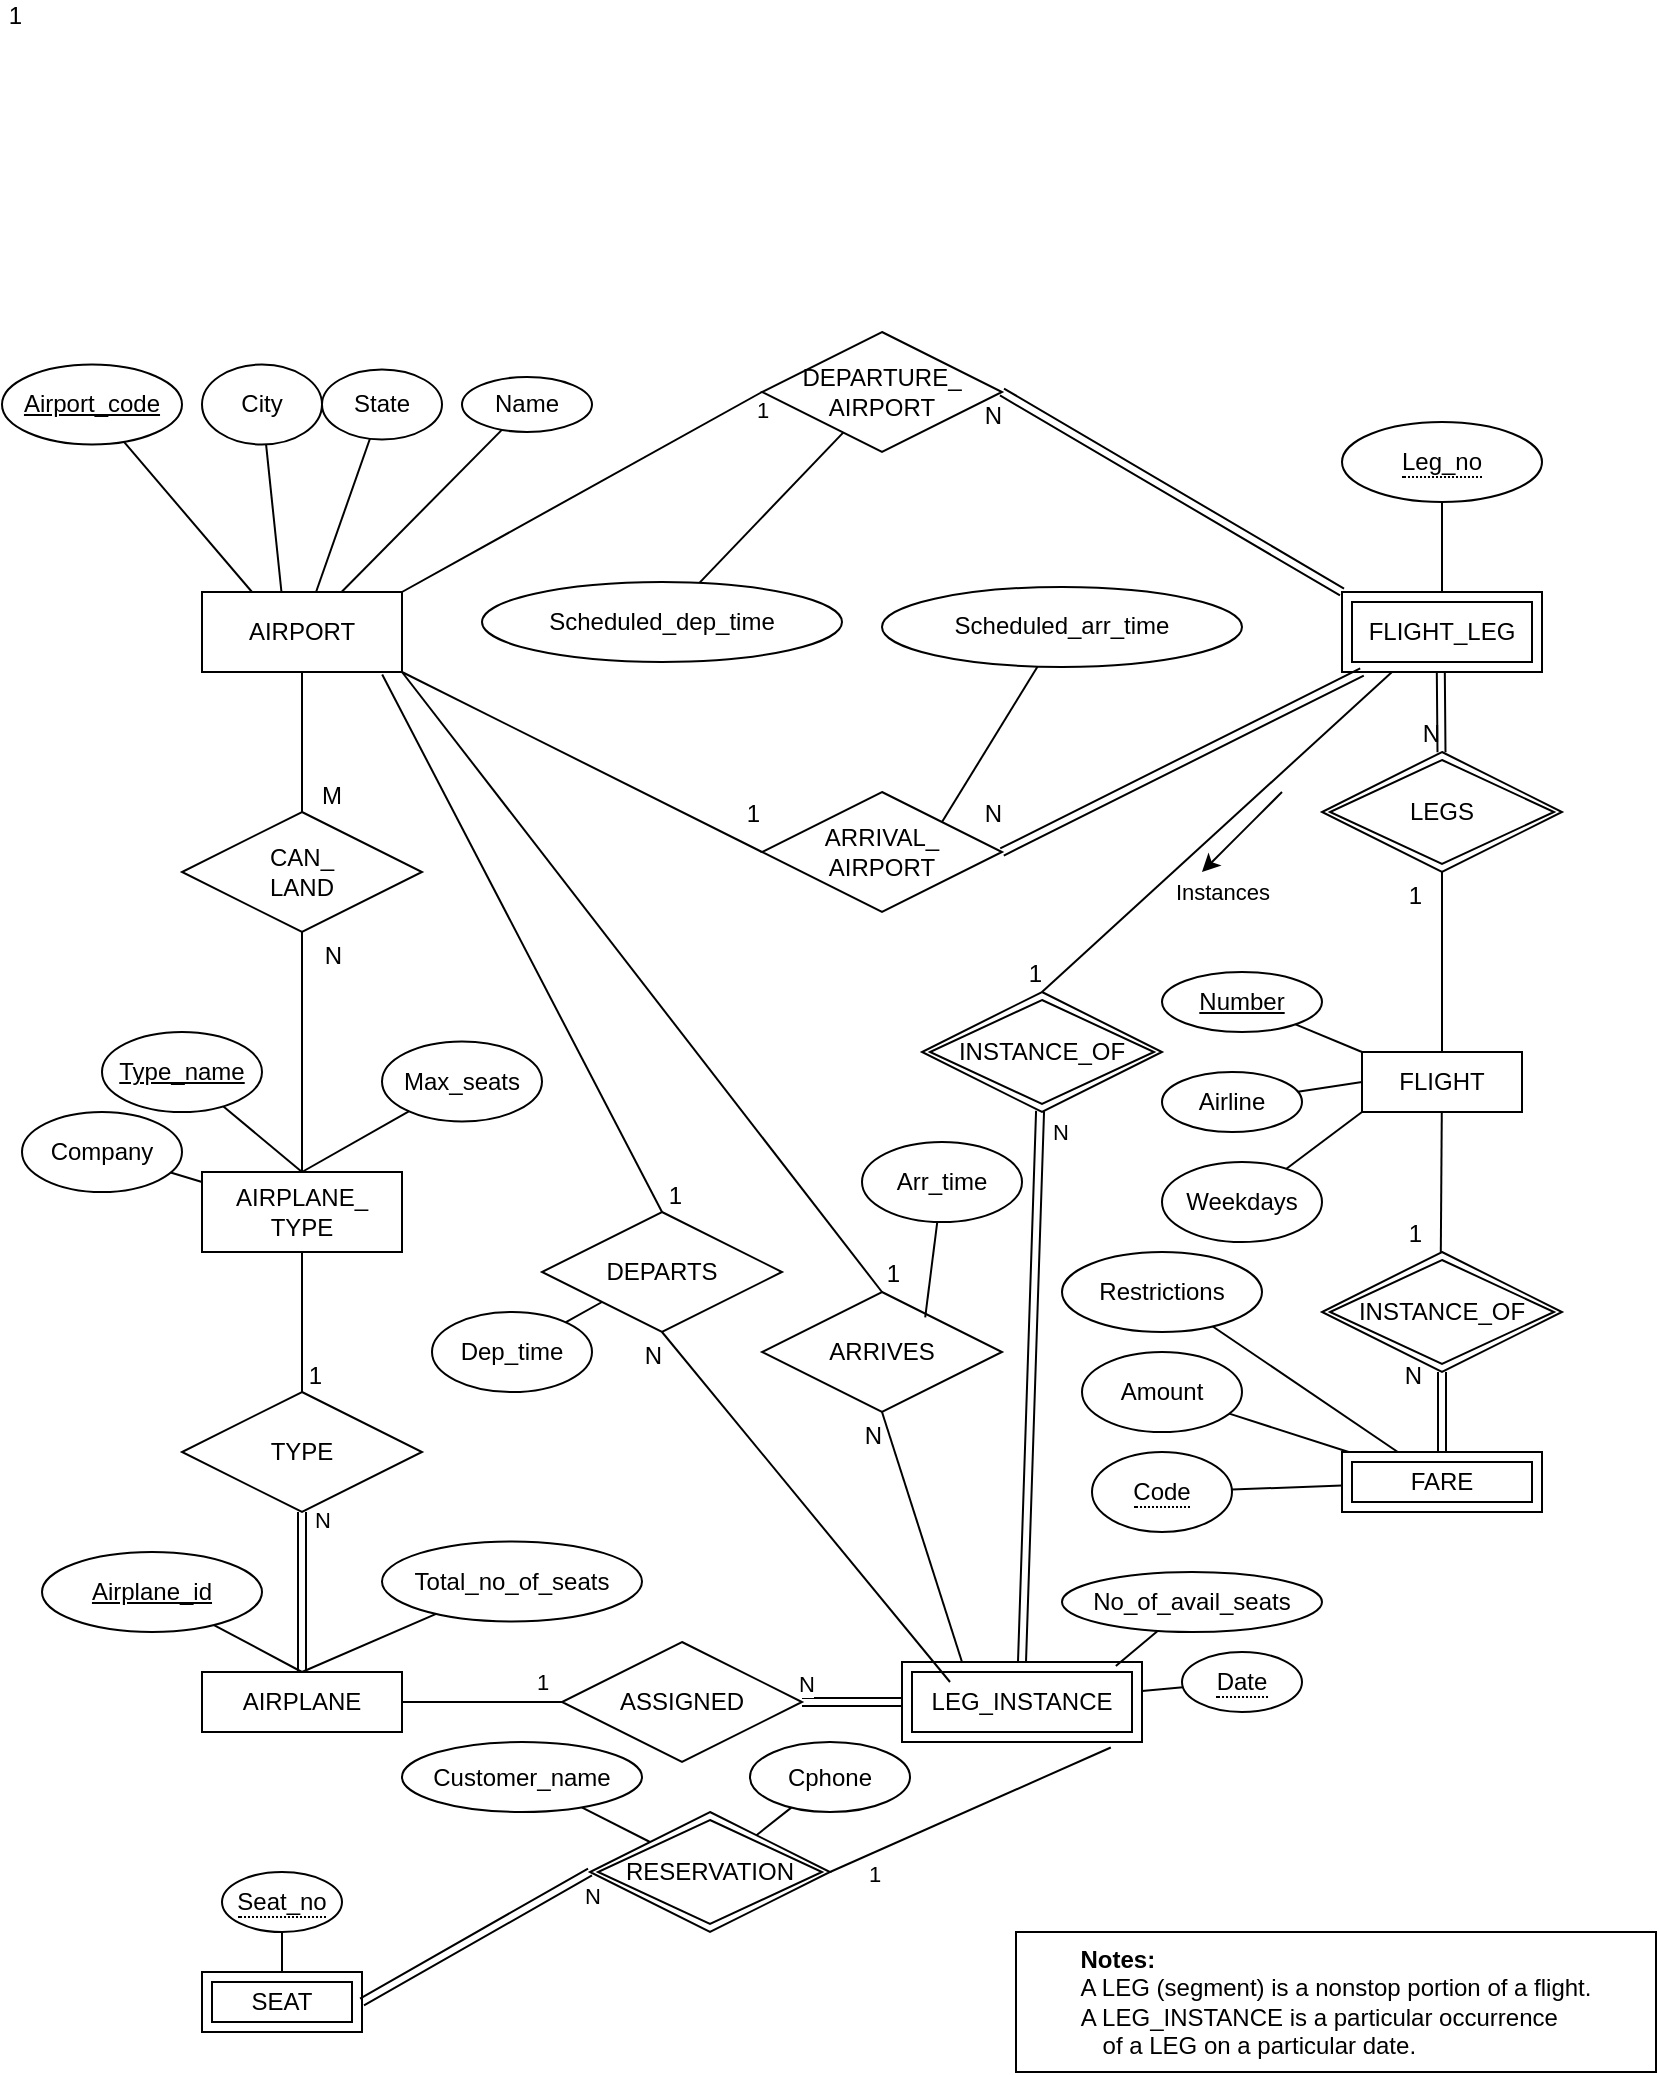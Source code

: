 <mxfile version="13.7.1" type="google" pages="3"><diagram id="E_Cm22aLyHAZLDOVghcs" name="Page-1"><mxGraphModel dx="1422" dy="1931" grid="1" gridSize="10" guides="1" tooltips="1" connect="1" arrows="1" fold="1" page="1" pageScale="1" pageWidth="827" pageHeight="1169" math="0" shadow="0"><root><mxCell id="qZBVMA2wDTvHv9xqrbel-0"/><mxCell id="qZBVMA2wDTvHv9xqrbel-1" parent="qZBVMA2wDTvHv9xqrbel-0"/><mxCell id="Q5BMngWxJVKLa_OCDI1c-1" value="FLIGHT" style="whiteSpace=wrap;html=1;align=center;" parent="qZBVMA2wDTvHv9xqrbel-1" vertex="1"><mxGeometry x="680" y="510" width="80" height="30" as="geometry"/></mxCell><mxCell id="Q5BMngWxJVKLa_OCDI1c-3" value="AIRPLANE" style="whiteSpace=wrap;html=1;align=center;" parent="qZBVMA2wDTvHv9xqrbel-1" vertex="1"><mxGeometry x="100" y="820" width="100" height="30" as="geometry"/></mxCell><mxCell id="Q5BMngWxJVKLa_OCDI1c-4" value="AIRPORT" style="whiteSpace=wrap;html=1;align=center;" parent="qZBVMA2wDTvHv9xqrbel-1" vertex="1"><mxGeometry x="100" y="280" width="100" height="40" as="geometry"/></mxCell><mxCell id="Q5BMngWxJVKLa_OCDI1c-5" value="AIRPLANE_&lt;br&gt;TYPE" style="whiteSpace=wrap;html=1;align=center;" parent="qZBVMA2wDTvHv9xqrbel-1" vertex="1"><mxGeometry x="100" y="570" width="100" height="40" as="geometry"/></mxCell><mxCell id="Q5BMngWxJVKLa_OCDI1c-10" value="FLIGHT_LEG" style="shape=ext;margin=3;double=1;whiteSpace=wrap;html=1;align=center;" parent="qZBVMA2wDTvHv9xqrbel-1" vertex="1"><mxGeometry x="670" y="280" width="100" height="40" as="geometry"/></mxCell><mxCell id="Q5BMngWxJVKLa_OCDI1c-11" value="FARE" style="shape=ext;margin=3;double=1;whiteSpace=wrap;html=1;align=center;" parent="qZBVMA2wDTvHv9xqrbel-1" vertex="1"><mxGeometry x="670" y="710" width="100" height="30" as="geometry"/></mxCell><mxCell id="Q5BMngWxJVKLa_OCDI1c-12" value="LEG_INSTANCE" style="shape=ext;margin=3;double=1;whiteSpace=wrap;html=1;align=center;" parent="qZBVMA2wDTvHv9xqrbel-1" vertex="1"><mxGeometry x="450" y="815" width="120" height="40" as="geometry"/></mxCell><mxCell id="Q5BMngWxJVKLa_OCDI1c-13" value="SEAT" style="shape=ext;margin=3;double=1;whiteSpace=wrap;html=1;align=center;" parent="qZBVMA2wDTvHv9xqrbel-1" vertex="1"><mxGeometry x="100" y="970" width="80" height="30" as="geometry"/></mxCell><mxCell id="Q5BMngWxJVKLa_OCDI1c-15" value="" style="shape=link;html=1;rounded=0;entryX=1;entryY=0.5;entryDx=0;entryDy=0;exitX=0;exitY=0;exitDx=0;exitDy=0;" parent="qZBVMA2wDTvHv9xqrbel-1" source="Q5BMngWxJVKLa_OCDI1c-10" target="Q5BMngWxJVKLa_OCDI1c-61" edge="1"><mxGeometry relative="1" as="geometry"><mxPoint x="670" y="280" as="sourcePoint"/><mxPoint x="560" y="200" as="targetPoint"/><Array as="points"/></mxGeometry></mxCell><mxCell id="Q5BMngWxJVKLa_OCDI1c-16" value="N" style="resizable=0;html=1;align=right;verticalAlign=bottom;" parent="Q5BMngWxJVKLa_OCDI1c-15" connectable="0" vertex="1"><mxGeometry x="1" relative="1" as="geometry"><mxPoint x="0.36" y="20.21" as="offset"/></mxGeometry></mxCell><mxCell id="Q5BMngWxJVKLa_OCDI1c-17" value="" style="shape=link;html=1;rounded=0;entryX=1;entryY=0.5;entryDx=0;entryDy=0;" parent="qZBVMA2wDTvHv9xqrbel-1" target="Q5BMngWxJVKLa_OCDI1c-60" edge="1"><mxGeometry relative="1" as="geometry"><mxPoint x="680" y="320" as="sourcePoint"/><mxPoint x="560" y="400" as="targetPoint"/><Array as="points"/></mxGeometry></mxCell><mxCell id="Q5BMngWxJVKLa_OCDI1c-18" value="N" style="resizable=0;html=1;align=right;verticalAlign=bottom;" parent="Q5BMngWxJVKLa_OCDI1c-17" connectable="0" vertex="1"><mxGeometry x="1" relative="1" as="geometry"><mxPoint x="0.52" y="-10.27" as="offset"/></mxGeometry></mxCell><mxCell id="Q5BMngWxJVKLa_OCDI1c-19" value="N" style="shape=link;html=1;rounded=0;exitX=0.5;exitY=0;exitDx=0;exitDy=0;" parent="qZBVMA2wDTvHv9xqrbel-1" source="Q5BMngWxJVKLa_OCDI1c-12" target="Q5BMngWxJVKLa_OCDI1c-35" edge="1"><mxGeometry x="0.929" y="-10" relative="1" as="geometry"><mxPoint x="610" y="690" as="sourcePoint"/><mxPoint x="520" y="600" as="targetPoint"/><Array as="points"/><mxPoint y="1" as="offset"/></mxGeometry></mxCell><mxCell id="Q5BMngWxJVKLa_OCDI1c-20" value="N" style="resizable=0;html=1;align=right;verticalAlign=bottom;" parent="Q5BMngWxJVKLa_OCDI1c-19" connectable="0" vertex="1"><mxGeometry x="1" relative="1" as="geometry"/></mxCell><mxCell id="Q5BMngWxJVKLa_OCDI1c-21" value="" style="shape=link;html=1;rounded=0;" parent="qZBVMA2wDTvHv9xqrbel-1" target="Q5BMngWxJVKLa_OCDI1c-23" edge="1"><mxGeometry relative="1" as="geometry"><mxPoint x="719.41" y="320" as="sourcePoint"/><mxPoint x="719.41" y="380" as="targetPoint"/><Array as="points"/></mxGeometry></mxCell><mxCell id="Q5BMngWxJVKLa_OCDI1c-22" value="N" style="resizable=0;html=1;align=right;verticalAlign=bottom;" parent="Q5BMngWxJVKLa_OCDI1c-21" connectable="0" vertex="1"><mxGeometry x="1" relative="1" as="geometry"/></mxCell><mxCell id="Q5BMngWxJVKLa_OCDI1c-23" value="LEGS" style="shape=rhombus;double=1;perimeter=rhombusPerimeter;whiteSpace=wrap;html=1;align=center;" parent="qZBVMA2wDTvHv9xqrbel-1" vertex="1"><mxGeometry x="660.0" y="360" width="120" height="60" as="geometry"/></mxCell><mxCell id="Q5BMngWxJVKLa_OCDI1c-25" value="" style="endArrow=none;html=1;rounded=0;entryX=0.5;entryY=1;entryDx=0;entryDy=0;exitX=0.5;exitY=0;exitDx=0;exitDy=0;" parent="qZBVMA2wDTvHv9xqrbel-1" source="Q5BMngWxJVKLa_OCDI1c-1" target="Q5BMngWxJVKLa_OCDI1c-23" edge="1"><mxGeometry relative="1" as="geometry"><mxPoint x="640" y="440" as="sourcePoint"/><mxPoint x="800" y="440" as="targetPoint"/></mxGeometry></mxCell><mxCell id="Q5BMngWxJVKLa_OCDI1c-26" value="1" style="resizable=0;html=1;align=right;verticalAlign=bottom;" parent="Q5BMngWxJVKLa_OCDI1c-25" connectable="0" vertex="1"><mxGeometry x="1" relative="1" as="geometry"><mxPoint x="-10" y="20.59" as="offset"/></mxGeometry></mxCell><mxCell id="Q5BMngWxJVKLa_OCDI1c-27" value="" style="endArrow=none;html=1;rounded=0;" parent="qZBVMA2wDTvHv9xqrbel-1" source="Q5BMngWxJVKLa_OCDI1c-1" edge="1"><mxGeometry relative="1" as="geometry"><mxPoint x="719" y="540" as="sourcePoint"/><mxPoint x="719.41" y="610" as="targetPoint"/></mxGeometry></mxCell><mxCell id="Q5BMngWxJVKLa_OCDI1c-28" value="1" style="resizable=0;html=1;align=right;verticalAlign=bottom;" parent="Q5BMngWxJVKLa_OCDI1c-27" connectable="0" vertex="1"><mxGeometry x="1" relative="1" as="geometry"><mxPoint x="-9.41" y="-0.59" as="offset"/></mxGeometry></mxCell><mxCell id="Q5BMngWxJVKLa_OCDI1c-29" value="" style="endArrow=none;html=1;rounded=0;entryX=0.5;entryY=0;entryDx=0;entryDy=0;exitX=0.25;exitY=1;exitDx=0;exitDy=0;" parent="qZBVMA2wDTvHv9xqrbel-1" source="Q5BMngWxJVKLa_OCDI1c-10" target="Q5BMngWxJVKLa_OCDI1c-35" edge="1"><mxGeometry relative="1" as="geometry"><mxPoint x="519.896" y="480" as="sourcePoint"/><mxPoint x="519.41" y="550" as="targetPoint"/></mxGeometry></mxCell><mxCell id="Q5BMngWxJVKLa_OCDI1c-30" value="1" style="resizable=0;html=1;align=right;verticalAlign=bottom;" parent="Q5BMngWxJVKLa_OCDI1c-29" connectable="0" vertex="1"><mxGeometry x="1" relative="1" as="geometry"/></mxCell><mxCell id="Q5BMngWxJVKLa_OCDI1c-31" value="1" style="endArrow=none;html=1;rounded=0;entryX=0;entryY=0.5;entryDx=0;entryDy=0;exitX=1;exitY=0;exitDx=0;exitDy=0;" parent="qZBVMA2wDTvHv9xqrbel-1" source="Q5BMngWxJVKLa_OCDI1c-4" target="Q5BMngWxJVKLa_OCDI1c-61" edge="1"><mxGeometry x="0.949" y="-9" relative="1" as="geometry"><mxPoint x="209.996" y="280" as="sourcePoint"/><mxPoint x="320" y="200" as="targetPoint"/><mxPoint y="-1" as="offset"/></mxGeometry></mxCell><mxCell id="Q5BMngWxJVKLa_OCDI1c-32" value="1" style="resizable=0;html=1;align=right;verticalAlign=bottom;" parent="Q5BMngWxJVKLa_OCDI1c-31" connectable="0" vertex="1"><mxGeometry x="1" relative="1" as="geometry"><mxPoint x="59.63" y="10.27" as="offset"/></mxGeometry></mxCell><mxCell id="Q5BMngWxJVKLa_OCDI1c-33" value="" style="endArrow=none;html=1;rounded=0;entryX=0;entryY=0.5;entryDx=0;entryDy=0;exitX=1;exitY=1;exitDx=0;exitDy=0;" parent="qZBVMA2wDTvHv9xqrbel-1" source="Q5BMngWxJVKLa_OCDI1c-4" target="Q5BMngWxJVKLa_OCDI1c-60" edge="1"><mxGeometry relative="1" as="geometry"><mxPoint x="209.996" y="320" as="sourcePoint"/><mxPoint x="320" y="400" as="targetPoint"/><Array as="points"/></mxGeometry></mxCell><mxCell id="Q5BMngWxJVKLa_OCDI1c-34" value="1" style="resizable=0;html=1;align=right;verticalAlign=bottom;" parent="Q5BMngWxJVKLa_OCDI1c-33" connectable="0" vertex="1"><mxGeometry x="1" relative="1" as="geometry"><mxPoint x="-0.52" y="-10.27" as="offset"/></mxGeometry></mxCell><mxCell id="Q5BMngWxJVKLa_OCDI1c-35" value="INSTANCE_OF" style="shape=rhombus;double=1;perimeter=rhombusPerimeter;whiteSpace=wrap;html=1;align=center;" parent="qZBVMA2wDTvHv9xqrbel-1" vertex="1"><mxGeometry x="460" y="480" width="120" height="60" as="geometry"/></mxCell><mxCell id="Q5BMngWxJVKLa_OCDI1c-36" value="INSTANCE_OF" style="shape=rhombus;double=1;perimeter=rhombusPerimeter;whiteSpace=wrap;html=1;align=center;" parent="qZBVMA2wDTvHv9xqrbel-1" vertex="1"><mxGeometry x="660" y="610" width="120" height="60" as="geometry"/></mxCell><mxCell id="Q5BMngWxJVKLa_OCDI1c-37" value="" style="shape=link;html=1;rounded=0;entryX=0.5;entryY=1;entryDx=0;entryDy=0;exitX=0.5;exitY=0;exitDx=0;exitDy=0;" parent="qZBVMA2wDTvHv9xqrbel-1" source="Q5BMngWxJVKLa_OCDI1c-11" target="Q5BMngWxJVKLa_OCDI1c-36" edge="1"><mxGeometry relative="1" as="geometry"><mxPoint x="720" y="660" as="sourcePoint"/><mxPoint x="729.748" y="370.126" as="targetPoint"/><Array as="points"/></mxGeometry></mxCell><mxCell id="Q5BMngWxJVKLa_OCDI1c-38" value="N" style="resizable=0;html=1;align=right;verticalAlign=bottom;" parent="Q5BMngWxJVKLa_OCDI1c-37" connectable="0" vertex="1"><mxGeometry x="1" relative="1" as="geometry"><mxPoint x="-10" y="10" as="offset"/></mxGeometry></mxCell><mxCell id="Q5BMngWxJVKLa_OCDI1c-39" value="" style="endArrow=none;html=1;rounded=0;" parent="qZBVMA2wDTvHv9xqrbel-1" source="Q5BMngWxJVKLa_OCDI1c-11" target="Q5BMngWxJVKLa_OCDI1c-40" edge="1"><mxGeometry relative="1" as="geometry"><mxPoint x="560" y="670" as="sourcePoint"/><mxPoint x="720" y="670" as="targetPoint"/></mxGeometry></mxCell><mxCell id="Q5BMngWxJVKLa_OCDI1c-40" value="Restrictions" style="ellipse;whiteSpace=wrap;html=1;align=center;fontStyle=0;" parent="qZBVMA2wDTvHv9xqrbel-1" vertex="1"><mxGeometry x="530" y="610" width="100" height="40" as="geometry"/></mxCell><mxCell id="Q5BMngWxJVKLa_OCDI1c-41" value="" style="endArrow=none;html=1;rounded=0;" parent="qZBVMA2wDTvHv9xqrbel-1" source="Q5BMngWxJVKLa_OCDI1c-11" target="Q5BMngWxJVKLa_OCDI1c-42" edge="1"><mxGeometry relative="1" as="geometry"><mxPoint x="680" y="735.664" as="sourcePoint"/><mxPoint x="730" y="680" as="targetPoint"/></mxGeometry></mxCell><mxCell id="Q5BMngWxJVKLa_OCDI1c-42" value="Amount" style="ellipse;whiteSpace=wrap;html=1;align=center;fontStyle=0;" parent="qZBVMA2wDTvHv9xqrbel-1" vertex="1"><mxGeometry x="540" y="660" width="80" height="40" as="geometry"/></mxCell><mxCell id="Q5BMngWxJVKLa_OCDI1c-43" value="" style="endArrow=none;html=1;rounded=0;" parent="qZBVMA2wDTvHv9xqrbel-1" source="Q5BMngWxJVKLa_OCDI1c-11" target="Q5BMngWxJVKLa_OCDI1c-55" edge="1"><mxGeometry relative="1" as="geometry"><mxPoint x="690" y="745.664" as="sourcePoint"/><mxPoint x="618.91" y="734.953" as="targetPoint"/></mxGeometry></mxCell><mxCell id="Q5BMngWxJVKLa_OCDI1c-45" value="" style="endArrow=none;html=1;rounded=0;exitX=0;exitY=1;exitDx=0;exitDy=0;" parent="qZBVMA2wDTvHv9xqrbel-1" source="Q5BMngWxJVKLa_OCDI1c-1" target="Q5BMngWxJVKLa_OCDI1c-46" edge="1"><mxGeometry relative="1" as="geometry"><mxPoint x="670" y="665.664" as="sourcePoint"/><mxPoint x="720" y="610" as="targetPoint"/></mxGeometry></mxCell><mxCell id="Q5BMngWxJVKLa_OCDI1c-46" value="Weekdays" style="ellipse;whiteSpace=wrap;html=1;align=center;fontStyle=0;" parent="qZBVMA2wDTvHv9xqrbel-1" vertex="1"><mxGeometry x="580" y="565" width="80" height="40" as="geometry"/></mxCell><mxCell id="Q5BMngWxJVKLa_OCDI1c-48" value="" style="endArrow=none;html=1;rounded=0;exitX=0;exitY=0.5;exitDx=0;exitDy=0;" parent="qZBVMA2wDTvHv9xqrbel-1" source="Q5BMngWxJVKLa_OCDI1c-1" target="Q5BMngWxJVKLa_OCDI1c-49" edge="1"><mxGeometry relative="1" as="geometry"><mxPoint x="670" y="477.5" as="sourcePoint"/><mxPoint x="710" y="547.5" as="targetPoint"/></mxGeometry></mxCell><mxCell id="Q5BMngWxJVKLa_OCDI1c-49" value="Airline" style="ellipse;whiteSpace=wrap;html=1;align=center;fontStyle=0;" parent="qZBVMA2wDTvHv9xqrbel-1" vertex="1"><mxGeometry x="580" y="520" width="70" height="30" as="geometry"/></mxCell><mxCell id="Q5BMngWxJVKLa_OCDI1c-50" value="" style="endArrow=none;html=1;rounded=0;exitX=0;exitY=0;exitDx=0;exitDy=0;" parent="qZBVMA2wDTvHv9xqrbel-1" source="Q5BMngWxJVKLa_OCDI1c-1" target="Q5BMngWxJVKLa_OCDI1c-51" edge="1"><mxGeometry relative="1" as="geometry"><mxPoint x="680" y="445" as="sourcePoint"/><mxPoint x="720" y="515" as="targetPoint"/></mxGeometry></mxCell><mxCell id="Q5BMngWxJVKLa_OCDI1c-51" value="Number" style="ellipse;whiteSpace=wrap;html=1;align=center;fontStyle=4;verticalAlign=middle;" parent="qZBVMA2wDTvHv9xqrbel-1" vertex="1"><mxGeometry x="580" y="470" width="80" height="30" as="geometry"/></mxCell><mxCell id="Q5BMngWxJVKLa_OCDI1c-52" value="" style="endArrow=none;html=1;rounded=0;exitX=0.25;exitY=0;exitDx=0;exitDy=0;" parent="qZBVMA2wDTvHv9xqrbel-1" source="Q5BMngWxJVKLa_OCDI1c-4" target="Q5BMngWxJVKLa_OCDI1c-53" edge="1"><mxGeometry relative="1" as="geometry"><mxPoint x="140" y="210" as="sourcePoint"/><mxPoint x="180" y="280" as="targetPoint"/></mxGeometry></mxCell><mxCell id="Q5BMngWxJVKLa_OCDI1c-53" value="Airport_code" style="ellipse;whiteSpace=wrap;html=1;align=center;fontStyle=4;" parent="qZBVMA2wDTvHv9xqrbel-1" vertex="1"><mxGeometry y="166.25" width="90" height="40" as="geometry"/></mxCell><mxCell id="Q5BMngWxJVKLa_OCDI1c-55" value="&lt;span style=&quot;border-bottom: 1px dotted&quot;&gt;Code&lt;/span&gt;" style="ellipse;whiteSpace=wrap;html=1;align=center;" parent="qZBVMA2wDTvHv9xqrbel-1" vertex="1"><mxGeometry x="545" y="710" width="70" height="40" as="geometry"/></mxCell><mxCell id="Q5BMngWxJVKLa_OCDI1c-56" value="" style="endArrow=none;html=1;rounded=0;exitX=0.891;exitY=0.051;exitDx=0;exitDy=0;exitPerimeter=0;" parent="qZBVMA2wDTvHv9xqrbel-1" source="Q5BMngWxJVKLa_OCDI1c-12" target="Q5BMngWxJVKLa_OCDI1c-57" edge="1"><mxGeometry relative="1" as="geometry"><mxPoint x="733.43" y="800" as="sourcePoint"/><mxPoint x="790" y="770" as="targetPoint"/></mxGeometry></mxCell><mxCell id="Q5BMngWxJVKLa_OCDI1c-57" value="No_of_avail_seats" style="ellipse;whiteSpace=wrap;html=1;align=center;fontStyle=0;" parent="qZBVMA2wDTvHv9xqrbel-1" vertex="1"><mxGeometry x="530" y="770" width="130" height="30" as="geometry"/></mxCell><mxCell id="Q5BMngWxJVKLa_OCDI1c-58" value="" style="endArrow=none;html=1;rounded=0;" parent="qZBVMA2wDTvHv9xqrbel-1" source="Q5BMngWxJVKLa_OCDI1c-12" target="Q5BMngWxJVKLa_OCDI1c-59" edge="1"><mxGeometry relative="1" as="geometry"><mxPoint x="730" y="816.821" as="sourcePoint"/><mxPoint x="678.91" y="824.953" as="targetPoint"/></mxGeometry></mxCell><mxCell id="Q5BMngWxJVKLa_OCDI1c-59" value="&lt;span style=&quot;border-bottom: 1px dotted&quot;&gt;Date&lt;/span&gt;" style="ellipse;whiteSpace=wrap;html=1;align=center;" parent="qZBVMA2wDTvHv9xqrbel-1" vertex="1"><mxGeometry x="590" y="810" width="60" height="30" as="geometry"/></mxCell><mxCell id="Q5BMngWxJVKLa_OCDI1c-60" value="ARRIVAL_&lt;br&gt;AIRPORT" style="shape=rhombus;perimeter=rhombusPerimeter;whiteSpace=wrap;html=1;align=center;" parent="qZBVMA2wDTvHv9xqrbel-1" vertex="1"><mxGeometry x="380" y="380" width="120" height="60" as="geometry"/></mxCell><mxCell id="Q5BMngWxJVKLa_OCDI1c-61" value="DEPARTURE_&lt;br&gt;AIRPORT" style="shape=rhombus;perimeter=rhombusPerimeter;whiteSpace=wrap;html=1;align=center;" parent="qZBVMA2wDTvHv9xqrbel-1" vertex="1"><mxGeometry x="380" y="150" width="120" height="60" as="geometry"/></mxCell><mxCell id="Q5BMngWxJVKLa_OCDI1c-63" value="" style="endArrow=none;html=1;rounded=0;" parent="qZBVMA2wDTvHv9xqrbel-1" source="Q5BMngWxJVKLa_OCDI1c-61" target="Q5BMngWxJVKLa_OCDI1c-64" edge="1"><mxGeometry relative="1" as="geometry"><mxPoint x="414" y="200" as="sourcePoint"/><mxPoint x="454" y="270" as="targetPoint"/></mxGeometry></mxCell><mxCell id="Q5BMngWxJVKLa_OCDI1c-64" value="Scheduled_dep_time" style="ellipse;whiteSpace=wrap;html=1;align=center;fontStyle=0;" parent="qZBVMA2wDTvHv9xqrbel-1" vertex="1"><mxGeometry x="240" y="275" width="180" height="40" as="geometry"/></mxCell><mxCell id="Q5BMngWxJVKLa_OCDI1c-66" value="" style="endArrow=none;html=1;rounded=0;exitX=1;exitY=0;exitDx=0;exitDy=0;" parent="qZBVMA2wDTvHv9xqrbel-1" source="Q5BMngWxJVKLa_OCDI1c-60" target="Q5BMngWxJVKLa_OCDI1c-67" edge="1"><mxGeometry relative="1" as="geometry"><mxPoint x="620.595" y="202.767" as="sourcePoint"/><mxPoint x="654" y="272.47" as="targetPoint"/></mxGeometry></mxCell><mxCell id="Q5BMngWxJVKLa_OCDI1c-67" value="Scheduled_arr_time" style="ellipse;whiteSpace=wrap;html=1;align=center;fontStyle=0;" parent="qZBVMA2wDTvHv9xqrbel-1" vertex="1"><mxGeometry x="440" y="277.47" width="180" height="40" as="geometry"/></mxCell><mxCell id="Q5BMngWxJVKLa_OCDI1c-69" value="" style="endArrow=none;html=1;rounded=0;exitX=0.5;exitY=0;exitDx=0;exitDy=0;" parent="qZBVMA2wDTvHv9xqrbel-1" source="Q5BMngWxJVKLa_OCDI1c-10" target="Q5BMngWxJVKLa_OCDI1c-72" edge="1"><mxGeometry relative="1" as="geometry"><mxPoint x="767.595" y="95.297" as="sourcePoint"/><mxPoint x="720.727" y="234.997" as="targetPoint"/></mxGeometry></mxCell><mxCell id="Q5BMngWxJVKLa_OCDI1c-72" value="&lt;span style=&quot;border-bottom: 1px dotted&quot;&gt;Leg_no&lt;/span&gt;" style="ellipse;whiteSpace=wrap;html=1;align=center;" parent="qZBVMA2wDTvHv9xqrbel-1" vertex="1"><mxGeometry x="670" y="195" width="100" height="40" as="geometry"/></mxCell><mxCell id="Q5BMngWxJVKLa_OCDI1c-73" value="N" style="shape=link;html=1;rounded=0;" parent="qZBVMA2wDTvHv9xqrbel-1" source="Q5BMngWxJVKLa_OCDI1c-3" target="Q5BMngWxJVKLa_OCDI1c-79" edge="1"><mxGeometry x="0.929" y="-10" relative="1" as="geometry"><mxPoint x="290" y="900" as="sourcePoint"/><mxPoint x="150" y="740" as="targetPoint"/><Array as="points"/><mxPoint y="1" as="offset"/></mxGeometry></mxCell><mxCell id="Q5BMngWxJVKLa_OCDI1c-75" value="" style="endArrow=none;html=1;rounded=0;exitX=0.5;exitY=0;exitDx=0;exitDy=0;" parent="qZBVMA2wDTvHv9xqrbel-1" source="Q5BMngWxJVKLa_OCDI1c-3" target="Q5BMngWxJVKLa_OCDI1c-76" edge="1"><mxGeometry relative="1" as="geometry"><mxPoint x="150" y="780" as="sourcePoint"/><mxPoint x="404" y="719.7" as="targetPoint"/></mxGeometry></mxCell><mxCell id="Q5BMngWxJVKLa_OCDI1c-76" value="Total_no_of_seats" style="ellipse;whiteSpace=wrap;html=1;align=center;fontStyle=0;" parent="qZBVMA2wDTvHv9xqrbel-1" vertex="1"><mxGeometry x="190" y="754.7" width="130" height="40" as="geometry"/></mxCell><mxCell id="Q5BMngWxJVKLa_OCDI1c-77" value="" style="endArrow=none;html=1;rounded=0;exitX=0.5;exitY=0;exitDx=0;exitDy=0;" parent="qZBVMA2wDTvHv9xqrbel-1" source="Q5BMngWxJVKLa_OCDI1c-3" target="Q5BMngWxJVKLa_OCDI1c-78" edge="1"><mxGeometry relative="1" as="geometry"><mxPoint x="140.595" y="679.997" as="sourcePoint"/><mxPoint x="174" y="749.7" as="targetPoint"/></mxGeometry></mxCell><mxCell id="Q5BMngWxJVKLa_OCDI1c-78" value="Airplane_id" style="ellipse;whiteSpace=wrap;html=1;align=center;fontStyle=4;" parent="qZBVMA2wDTvHv9xqrbel-1" vertex="1"><mxGeometry x="20" y="760" width="110" height="40" as="geometry"/></mxCell><mxCell id="Q5BMngWxJVKLa_OCDI1c-79" value="TYPE" style="shape=rhombus;perimeter=rhombusPerimeter;whiteSpace=wrap;html=1;align=center;" parent="qZBVMA2wDTvHv9xqrbel-1" vertex="1"><mxGeometry x="90" y="680" width="120" height="60" as="geometry"/></mxCell><mxCell id="Q5BMngWxJVKLa_OCDI1c-81" value="" style="endArrow=none;html=1;rounded=0;exitX=0.397;exitY=-0.007;exitDx=0;exitDy=0;exitPerimeter=0;" parent="qZBVMA2wDTvHv9xqrbel-1" source="Q5BMngWxJVKLa_OCDI1c-4" target="Q5BMngWxJVKLa_OCDI1c-82" edge="1"><mxGeometry relative="1" as="geometry"><mxPoint x="125" y="290" as="sourcePoint"/><mxPoint x="190" y="290" as="targetPoint"/></mxGeometry></mxCell><mxCell id="Q5BMngWxJVKLa_OCDI1c-82" value="City" style="ellipse;whiteSpace=wrap;html=1;align=center;fontStyle=0;" parent="qZBVMA2wDTvHv9xqrbel-1" vertex="1"><mxGeometry x="100" y="166.25" width="60" height="40" as="geometry"/></mxCell><mxCell id="Q5BMngWxJVKLa_OCDI1c-87" value="" style="endArrow=none;html=1;rounded=0;" parent="qZBVMA2wDTvHv9xqrbel-1" source="Q5BMngWxJVKLa_OCDI1c-4" target="Q5BMngWxJVKLa_OCDI1c-88" edge="1"><mxGeometry relative="1" as="geometry"><mxPoint x="155" y="320" as="sourcePoint"/><mxPoint x="220" y="320" as="targetPoint"/></mxGeometry></mxCell><mxCell id="Q5BMngWxJVKLa_OCDI1c-88" value="State" style="ellipse;whiteSpace=wrap;html=1;align=center;fontStyle=0;" parent="qZBVMA2wDTvHv9xqrbel-1" vertex="1"><mxGeometry x="160" y="168.75" width="60" height="35" as="geometry"/></mxCell><mxCell id="Q5BMngWxJVKLa_OCDI1c-89" value="" style="endArrow=none;html=1;rounded=0;" parent="qZBVMA2wDTvHv9xqrbel-1" source="Q5BMngWxJVKLa_OCDI1c-4" target="Q5BMngWxJVKLa_OCDI1c-90" edge="1"><mxGeometry relative="1" as="geometry"><mxPoint x="185.601" y="280" as="sourcePoint"/><mxPoint x="330" y="257.5" as="targetPoint"/></mxGeometry></mxCell><mxCell id="Q5BMngWxJVKLa_OCDI1c-90" value="Name" style="ellipse;whiteSpace=wrap;html=1;align=center;fontStyle=0;" parent="qZBVMA2wDTvHv9xqrbel-1" vertex="1"><mxGeometry x="230" y="172.5" width="65" height="27.5" as="geometry"/></mxCell><mxCell id="Q5BMngWxJVKLa_OCDI1c-91" value="" style="endArrow=none;html=1;rounded=0;exitX=0.5;exitY=1;exitDx=0;exitDy=0;entryX=0.5;entryY=0;entryDx=0;entryDy=0;" parent="qZBVMA2wDTvHv9xqrbel-1" source="Q5BMngWxJVKLa_OCDI1c-5" target="Q5BMngWxJVKLa_OCDI1c-79" edge="1"><mxGeometry relative="1" as="geometry"><mxPoint x="140" y="639.29" as="sourcePoint"/><mxPoint x="300" y="639.29" as="targetPoint"/></mxGeometry></mxCell><mxCell id="Q5BMngWxJVKLa_OCDI1c-92" value="1" style="resizable=0;html=1;align=right;verticalAlign=bottom;" parent="Q5BMngWxJVKLa_OCDI1c-91" connectable="0" vertex="1"><mxGeometry x="1" relative="1" as="geometry"><mxPoint x="10" as="offset"/></mxGeometry></mxCell><mxCell id="Q5BMngWxJVKLa_OCDI1c-93" value="1" style="resizable=0;html=1;align=right;verticalAlign=bottom;" parent="qZBVMA2wDTvHv9xqrbel-1" connectable="0" vertex="1"><mxGeometry x="1" relative="1" as="geometry"><mxPoint x="10" as="offset"/></mxGeometry></mxCell><mxCell id="Q5BMngWxJVKLa_OCDI1c-94" value="" style="endArrow=none;html=1;rounded=0;exitX=0.5;exitY=0;exitDx=0;exitDy=0;" parent="qZBVMA2wDTvHv9xqrbel-1" source="Q5BMngWxJVKLa_OCDI1c-5" target="Q5BMngWxJVKLa_OCDI1c-95" edge="1"><mxGeometry relative="1" as="geometry"><mxPoint x="150" y="570" as="sourcePoint"/><mxPoint x="404" y="469.7" as="targetPoint"/></mxGeometry></mxCell><mxCell id="Q5BMngWxJVKLa_OCDI1c-95" value="Max_seats" style="ellipse;whiteSpace=wrap;html=1;align=center;fontStyle=0;" parent="qZBVMA2wDTvHv9xqrbel-1" vertex="1"><mxGeometry x="190" y="504.7" width="80" height="40" as="geometry"/></mxCell><mxCell id="Q5BMngWxJVKLa_OCDI1c-96" value="" style="endArrow=none;html=1;rounded=0;exitX=0.5;exitY=0;exitDx=0;exitDy=0;" parent="qZBVMA2wDTvHv9xqrbel-1" source="Q5BMngWxJVKLa_OCDI1c-5" target="Q5BMngWxJVKLa_OCDI1c-97" edge="1"><mxGeometry relative="1" as="geometry"><mxPoint x="65" y="577.65" as="sourcePoint"/><mxPoint x="224" y="457.35" as="targetPoint"/></mxGeometry></mxCell><mxCell id="Q5BMngWxJVKLa_OCDI1c-97" value="Type_name" style="ellipse;whiteSpace=wrap;html=1;align=center;fontStyle=4;" parent="qZBVMA2wDTvHv9xqrbel-1" vertex="1"><mxGeometry x="50" y="500" width="80" height="40" as="geometry"/></mxCell><mxCell id="Q5BMngWxJVKLa_OCDI1c-98" value="" style="endArrow=none;html=1;rounded=0;exitX=0.901;exitY=1.032;exitDx=0;exitDy=0;exitPerimeter=0;entryX=0.5;entryY=0;entryDx=0;entryDy=0;" parent="qZBVMA2wDTvHv9xqrbel-1" source="Q5BMngWxJVKLa_OCDI1c-4" target="Q5BMngWxJVKLa_OCDI1c-103" edge="1"><mxGeometry relative="1" as="geometry"><mxPoint x="180" y="330" as="sourcePoint"/><mxPoint x="330" y="590" as="targetPoint"/></mxGeometry></mxCell><mxCell id="Q5BMngWxJVKLa_OCDI1c-99" value="1" style="resizable=0;html=1;align=right;verticalAlign=bottom;" parent="Q5BMngWxJVKLa_OCDI1c-98" connectable="0" vertex="1"><mxGeometry x="1" relative="1" as="geometry"><mxPoint x="10" as="offset"/></mxGeometry></mxCell><mxCell id="Q5BMngWxJVKLa_OCDI1c-100" value="" style="endArrow=none;html=1;rounded=0;exitX=1;exitY=1;exitDx=0;exitDy=0;entryX=0.5;entryY=0;entryDx=0;entryDy=0;" parent="qZBVMA2wDTvHv9xqrbel-1" source="Q5BMngWxJVKLa_OCDI1c-4" target="Q5BMngWxJVKLa_OCDI1c-102" edge="1"><mxGeometry relative="1" as="geometry"><mxPoint x="200.0" y="325.64" as="sourcePoint"/><mxPoint x="440" y="630" as="targetPoint"/></mxGeometry></mxCell><mxCell id="Q5BMngWxJVKLa_OCDI1c-101" value="1" style="resizable=0;html=1;align=right;verticalAlign=bottom;" parent="Q5BMngWxJVKLa_OCDI1c-100" connectable="0" vertex="1"><mxGeometry x="1" relative="1" as="geometry"><mxPoint x="10" as="offset"/></mxGeometry></mxCell><mxCell id="Q5BMngWxJVKLa_OCDI1c-102" value="ARRIVES" style="shape=rhombus;perimeter=rhombusPerimeter;whiteSpace=wrap;html=1;align=center;" parent="qZBVMA2wDTvHv9xqrbel-1" vertex="1"><mxGeometry x="380" y="630" width="120" height="60" as="geometry"/></mxCell><mxCell id="Q5BMngWxJVKLa_OCDI1c-103" value="DEPARTS" style="shape=rhombus;perimeter=rhombusPerimeter;whiteSpace=wrap;html=1;align=center;" parent="qZBVMA2wDTvHv9xqrbel-1" vertex="1"><mxGeometry x="270" y="590" width="120" height="60" as="geometry"/></mxCell><mxCell id="Q5BMngWxJVKLa_OCDI1c-104" value="" style="endArrow=none;html=1;rounded=0;" parent="qZBVMA2wDTvHv9xqrbel-1" source="Q5BMngWxJVKLa_OCDI1c-4" target="Q5BMngWxJVKLa_OCDI1c-106" edge="1"><mxGeometry relative="1" as="geometry"><mxPoint x="140.0" y="325.64" as="sourcePoint"/><mxPoint x="140" y="390" as="targetPoint"/></mxGeometry></mxCell><mxCell id="Q5BMngWxJVKLa_OCDI1c-105" value="M" style="resizable=0;html=1;align=right;verticalAlign=bottom;" parent="Q5BMngWxJVKLa_OCDI1c-104" connectable="0" vertex="1"><mxGeometry x="1" relative="1" as="geometry"><mxPoint x="20" as="offset"/></mxGeometry></mxCell><mxCell id="Q5BMngWxJVKLa_OCDI1c-106" value="CAN_&lt;br&gt;LAND" style="shape=rhombus;perimeter=rhombusPerimeter;whiteSpace=wrap;html=1;align=center;" parent="qZBVMA2wDTvHv9xqrbel-1" vertex="1"><mxGeometry x="90" y="390" width="120" height="60" as="geometry"/></mxCell><mxCell id="Q5BMngWxJVKLa_OCDI1c-108" value="" style="endArrow=none;html=1;rounded=0;exitX=0.5;exitY=0;exitDx=0;exitDy=0;entryX=0.5;entryY=1;entryDx=0;entryDy=0;" parent="qZBVMA2wDTvHv9xqrbel-1" source="Q5BMngWxJVKLa_OCDI1c-5" target="Q5BMngWxJVKLa_OCDI1c-106" edge="1"><mxGeometry relative="1" as="geometry"><mxPoint x="140" y="450" as="sourcePoint"/><mxPoint x="140" y="520" as="targetPoint"/></mxGeometry></mxCell><mxCell id="Q5BMngWxJVKLa_OCDI1c-109" value="N" style="resizable=0;html=1;align=right;verticalAlign=bottom;" parent="Q5BMngWxJVKLa_OCDI1c-108" connectable="0" vertex="1"><mxGeometry x="1" relative="1" as="geometry"><mxPoint x="20" y="20" as="offset"/></mxGeometry></mxCell><mxCell id="Q5BMngWxJVKLa_OCDI1c-110" value="" style="endArrow=none;html=1;rounded=0;exitX=0;exitY=1;exitDx=0;exitDy=0;" parent="qZBVMA2wDTvHv9xqrbel-1" source="Q5BMngWxJVKLa_OCDI1c-103" target="Q5BMngWxJVKLa_OCDI1c-111" edge="1"><mxGeometry relative="1" as="geometry"><mxPoint x="272.46" y="620" as="sourcePoint"/><mxPoint x="436.5" y="645" as="targetPoint"/></mxGeometry></mxCell><mxCell id="Q5BMngWxJVKLa_OCDI1c-111" value="Dep_time" style="ellipse;whiteSpace=wrap;html=1;align=center;fontStyle=0;" parent="qZBVMA2wDTvHv9xqrbel-1" vertex="1"><mxGeometry x="215" y="640" width="80" height="40" as="geometry"/></mxCell><mxCell id="Q5BMngWxJVKLa_OCDI1c-112" value="" style="endArrow=none;html=1;rounded=0;exitX=0.68;exitY=0.212;exitDx=0;exitDy=0;exitPerimeter=0;" parent="qZBVMA2wDTvHv9xqrbel-1" source="Q5BMngWxJVKLa_OCDI1c-102" target="Q5BMngWxJVKLa_OCDI1c-113" edge="1"><mxGeometry relative="1" as="geometry"><mxPoint x="515" y="550" as="sourcePoint"/><mxPoint x="651.5" y="560" as="targetPoint"/></mxGeometry></mxCell><mxCell id="Q5BMngWxJVKLa_OCDI1c-113" value="Arr_time" style="ellipse;whiteSpace=wrap;html=1;align=center;fontStyle=0;" parent="qZBVMA2wDTvHv9xqrbel-1" vertex="1"><mxGeometry x="430" y="555" width="80" height="40" as="geometry"/></mxCell><mxCell id="Q5BMngWxJVKLa_OCDI1c-114" value="" style="endArrow=none;html=1;rounded=0;exitX=0.2;exitY=0.25;exitDx=0;exitDy=0;exitPerimeter=0;entryX=0.5;entryY=1;entryDx=0;entryDy=0;" parent="qZBVMA2wDTvHv9xqrbel-1" source="Q5BMngWxJVKLa_OCDI1c-12" target="Q5BMngWxJVKLa_OCDI1c-103" edge="1"><mxGeometry relative="1" as="geometry"><mxPoint x="329.29" y="770" as="sourcePoint"/><mxPoint x="329.29" y="650" as="targetPoint"/></mxGeometry></mxCell><mxCell id="Q5BMngWxJVKLa_OCDI1c-115" value="N" style="resizable=0;html=1;align=right;verticalAlign=bottom;" parent="Q5BMngWxJVKLa_OCDI1c-114" connectable="0" vertex="1"><mxGeometry x="1" relative="1" as="geometry"><mxPoint x="0.4" y="20.45" as="offset"/></mxGeometry></mxCell><mxCell id="Q5BMngWxJVKLa_OCDI1c-116" value="" style="endArrow=none;html=1;rounded=0;exitX=0.25;exitY=0;exitDx=0;exitDy=0;entryX=0.5;entryY=1;entryDx=0;entryDy=0;" parent="qZBVMA2wDTvHv9xqrbel-1" source="Q5BMngWxJVKLa_OCDI1c-12" target="Q5BMngWxJVKLa_OCDI1c-102" edge="1"><mxGeometry relative="1" as="geometry"><mxPoint x="450" y="850" as="sourcePoint"/><mxPoint x="450" y="730" as="targetPoint"/></mxGeometry></mxCell><mxCell id="Q5BMngWxJVKLa_OCDI1c-117" value="N" style="resizable=0;html=1;align=right;verticalAlign=bottom;" parent="Q5BMngWxJVKLa_OCDI1c-116" connectable="0" vertex="1"><mxGeometry x="1" relative="1" as="geometry"><mxPoint x="0.11" y="20.25" as="offset"/></mxGeometry></mxCell><mxCell id="Q5BMngWxJVKLa_OCDI1c-120" value="ASSIGNED" style="shape=rhombus;perimeter=rhombusPerimeter;whiteSpace=wrap;html=1;align=center;" parent="qZBVMA2wDTvHv9xqrbel-1" vertex="1"><mxGeometry x="280" y="805" width="120" height="60" as="geometry"/></mxCell><mxCell id="Q5BMngWxJVKLa_OCDI1c-121" value="1" style="endArrow=none;html=1;rounded=0;exitX=0;exitY=0.5;exitDx=0;exitDy=0;" parent="qZBVMA2wDTvHv9xqrbel-1" source="Q5BMngWxJVKLa_OCDI1c-120" target="Q5BMngWxJVKLa_OCDI1c-3" edge="1"><mxGeometry x="-0.741" y="-10" relative="1" as="geometry"><mxPoint x="282.46" y="840.09" as="sourcePoint"/><mxPoint x="291.95" y="865.311" as="targetPoint"/><mxPoint as="offset"/></mxGeometry></mxCell><mxCell id="Q5BMngWxJVKLa_OCDI1c-123" value="N" style="shape=link;html=1;rounded=0;exitX=0;exitY=0.5;exitDx=0;exitDy=0;entryX=1;entryY=0.5;entryDx=0;entryDy=0;" parent="qZBVMA2wDTvHv9xqrbel-1" source="Q5BMngWxJVKLa_OCDI1c-12" target="Q5BMngWxJVKLa_OCDI1c-120" edge="1"><mxGeometry x="0.929" y="-10" relative="1" as="geometry"><mxPoint x="430" y="920" as="sourcePoint"/><mxPoint x="430" y="840" as="targetPoint"/><Array as="points"/><mxPoint y="1" as="offset"/></mxGeometry></mxCell><mxCell id="Q5BMngWxJVKLa_OCDI1c-124" value="" style="endArrow=none;html=1;rounded=0;" parent="qZBVMA2wDTvHv9xqrbel-1" source="Q5BMngWxJVKLa_OCDI1c-5" target="Q5BMngWxJVKLa_OCDI1c-125" edge="1"><mxGeometry relative="1" as="geometry"><mxPoint x="110" y="610" as="sourcePoint"/><mxPoint x="184" y="497.35" as="targetPoint"/></mxGeometry></mxCell><mxCell id="Q5BMngWxJVKLa_OCDI1c-125" value="Company" style="ellipse;whiteSpace=wrap;html=1;align=center;fontStyle=0;" parent="qZBVMA2wDTvHv9xqrbel-1" vertex="1"><mxGeometry x="10" y="540" width="80" height="40" as="geometry"/></mxCell><mxCell id="Q5BMngWxJVKLa_OCDI1c-126" value="RESERVATION" style="shape=rhombus;double=1;perimeter=rhombusPerimeter;whiteSpace=wrap;html=1;align=center;" parent="qZBVMA2wDTvHv9xqrbel-1" vertex="1"><mxGeometry x="294" y="890" width="120" height="60" as="geometry"/></mxCell><mxCell id="Q5BMngWxJVKLa_OCDI1c-129" value="" style="endArrow=none;html=1;rounded=0;" parent="qZBVMA2wDTvHv9xqrbel-1" source="Q5BMngWxJVKLa_OCDI1c-13" target="Q5BMngWxJVKLa_OCDI1c-130" edge="1"><mxGeometry relative="1" as="geometry"><mxPoint x="90" y="939.438" as="sourcePoint"/><mxPoint x="198.91" y="934.953" as="targetPoint"/></mxGeometry></mxCell><mxCell id="Q5BMngWxJVKLa_OCDI1c-130" value="&lt;span style=&quot;border-bottom: 1px dotted&quot;&gt;Seat_no&lt;/span&gt;" style="ellipse;whiteSpace=wrap;html=1;align=center;" parent="qZBVMA2wDTvHv9xqrbel-1" vertex="1"><mxGeometry x="110" y="920" width="60" height="30" as="geometry"/></mxCell><mxCell id="Q5BMngWxJVKLa_OCDI1c-131" value="N" style="shape=link;html=1;rounded=0;exitX=1;exitY=0.5;exitDx=0;exitDy=0;entryX=0;entryY=0.5;entryDx=0;entryDy=0;" parent="qZBVMA2wDTvHv9xqrbel-1" source="Q5BMngWxJVKLa_OCDI1c-13" target="Q5BMngWxJVKLa_OCDI1c-126" edge="1"><mxGeometry x="0.929" y="-10" relative="1" as="geometry"><mxPoint x="225.48" y="1145.48" as="sourcePoint"/><mxPoint x="235" y="1030" as="targetPoint"/><Array as="points"/><mxPoint y="1" as="offset"/></mxGeometry></mxCell><mxCell id="Q5BMngWxJVKLa_OCDI1c-133" value="" style="endArrow=none;html=1;rounded=0;exitX=0;exitY=0;exitDx=0;exitDy=0;" parent="qZBVMA2wDTvHv9xqrbel-1" source="Q5BMngWxJVKLa_OCDI1c-126" target="Q5BMngWxJVKLa_OCDI1c-134" edge="1"><mxGeometry relative="1" as="geometry"><mxPoint x="124" y="920.3" as="sourcePoint"/><mxPoint x="378" y="820" as="targetPoint"/></mxGeometry></mxCell><mxCell id="Q5BMngWxJVKLa_OCDI1c-134" value="Customer_name" style="ellipse;whiteSpace=wrap;html=1;align=center;fontStyle=0;" parent="qZBVMA2wDTvHv9xqrbel-1" vertex="1"><mxGeometry x="200" y="855" width="120" height="35" as="geometry"/></mxCell><mxCell id="Q5BMngWxJVKLa_OCDI1c-135" value="" style="endArrow=none;html=1;rounded=0;" parent="qZBVMA2wDTvHv9xqrbel-1" source="Q5BMngWxJVKLa_OCDI1c-126" target="Q5BMngWxJVKLa_OCDI1c-136" edge="1"><mxGeometry relative="1" as="geometry"><mxPoint x="330" y="920.3" as="sourcePoint"/><mxPoint x="584" y="820" as="targetPoint"/></mxGeometry></mxCell><mxCell id="Q5BMngWxJVKLa_OCDI1c-136" value="Cphone" style="ellipse;whiteSpace=wrap;html=1;align=center;fontStyle=0;" parent="qZBVMA2wDTvHv9xqrbel-1" vertex="1"><mxGeometry x="374" y="855" width="80" height="35" as="geometry"/></mxCell><mxCell id="Q5BMngWxJVKLa_OCDI1c-137" value="1" style="endArrow=none;html=1;rounded=0;exitX=1;exitY=0.5;exitDx=0;exitDy=0;entryX=0.87;entryY=1.069;entryDx=0;entryDy=0;entryPerimeter=0;" parent="qZBVMA2wDTvHv9xqrbel-1" source="Q5BMngWxJVKLa_OCDI1c-126" target="Q5BMngWxJVKLa_OCDI1c-12" edge="1"><mxGeometry x="-0.741" y="-10" relative="1" as="geometry"><mxPoint x="545" y="918.82" as="sourcePoint"/><mxPoint x="465" y="918.82" as="targetPoint"/><mxPoint as="offset"/></mxGeometry></mxCell><mxCell id="Q5BMngWxJVKLa_OCDI1c-140" value="Instances" style="endArrow=classic;html=1;" parent="qZBVMA2wDTvHv9xqrbel-1" edge="1"><mxGeometry x="1" y="14" width="50" height="50" relative="1" as="geometry"><mxPoint x="640" y="380" as="sourcePoint"/><mxPoint x="600" y="420" as="targetPoint"/><Array as="points"><mxPoint x="620" y="400"/></Array><mxPoint as="offset"/></mxGeometry></mxCell><mxCell id="Q5BMngWxJVKLa_OCDI1c-141" value="&lt;div style=&quot;text-align: left&quot;&gt;&lt;b&gt;Notes:&lt;/b&gt;&lt;/div&gt;A LEG (segment) is a nonstop portion of a flight.&lt;br&gt;A LEG_INSTANCE is a particular occurrence&amp;nbsp; &amp;nbsp; &amp;nbsp;&lt;br&gt;of a LEG on a particular date.&amp;nbsp; &amp;nbsp; &amp;nbsp; &amp;nbsp; &amp;nbsp; &amp;nbsp; &amp;nbsp; &amp;nbsp; &amp;nbsp; &amp;nbsp; &amp;nbsp; &amp;nbsp;" style="rounded=0;whiteSpace=wrap;html=1;" parent="qZBVMA2wDTvHv9xqrbel-1" vertex="1"><mxGeometry x="507" y="950" width="320" height="70" as="geometry"/></mxCell></root></mxGraphModel></diagram><diagram id="pCpwmHIDPiNrGJ9jy0pc" name="Page-2"><mxGraphModel dx="2249" dy="762" grid="1" gridSize="10" guides="1" tooltips="1" connect="1" arrows="1" fold="1" page="1" pageScale="1" pageWidth="827" pageHeight="1169" math="0" shadow="0"><root><mxCell id="-Ype5UwwLmvdUmprVcEc-0"/><mxCell id="-Ype5UwwLmvdUmprVcEc-1" parent="-Ype5UwwLmvdUmprVcEc-0"/><mxCell id="hD7P8N6J_hIzv3hTr0GE-0" value="AUTHOR" style="whiteSpace=wrap;html=1;align=center;" parent="-Ype5UwwLmvdUmprVcEc-1" vertex="1"><mxGeometry x="690" y="520" width="80" height="30" as="geometry"/></mxCell><mxCell id="hD7P8N6J_hIzv3hTr0GE-2" value="REVIEWER" style="whiteSpace=wrap;html=1;align=center;" parent="-Ype5UwwLmvdUmprVcEc-1" vertex="1"><mxGeometry x="110" y="290" width="100" height="40" as="geometry"/></mxCell><mxCell id="hD7P8N6J_hIzv3hTr0GE-4" value="PAPER" style="shape=ext;margin=3;double=1;whiteSpace=wrap;html=1;align=center;" parent="-Ype5UwwLmvdUmprVcEc-1" vertex="1"><mxGeometry x="680" y="290" width="100" height="40" as="geometry"/></mxCell><mxCell id="hD7P8N6J_hIzv3hTr0GE-8" value="" style="shape=link;html=1;rounded=0;entryX=1;entryY=0.5;entryDx=0;entryDy=0;exitX=0;exitY=0;exitDx=0;exitDy=0;" parent="-Ype5UwwLmvdUmprVcEc-1" source="hD7P8N6J_hIzv3hTr0GE-4" target="hD7P8N6J_hIzv3hTr0GE-49" edge="1"><mxGeometry relative="1" as="geometry"><mxPoint x="680" y="290" as="sourcePoint"/><mxPoint x="570" y="210" as="targetPoint"/><Array as="points"/></mxGeometry></mxCell><mxCell id="hD7P8N6J_hIzv3hTr0GE-9" value="N" style="resizable=0;html=1;align=right;verticalAlign=bottom;" parent="hD7P8N6J_hIzv3hTr0GE-8" connectable="0" vertex="1"><mxGeometry x="1" relative="1" as="geometry"><mxPoint x="0.23" y="28.89" as="offset"/></mxGeometry></mxCell><mxCell id="hD7P8N6J_hIzv3hTr0GE-10" value="" style="shape=link;html=1;rounded=0;entryX=1;entryY=0.5;entryDx=0;entryDy=0;" parent="-Ype5UwwLmvdUmprVcEc-1" target="hD7P8N6J_hIzv3hTr0GE-48" edge="1"><mxGeometry relative="1" as="geometry"><mxPoint x="690" y="330" as="sourcePoint"/><mxPoint x="570" y="410" as="targetPoint"/><Array as="points"/></mxGeometry></mxCell><mxCell id="hD7P8N6J_hIzv3hTr0GE-11" value="N" style="resizable=0;html=1;align=right;verticalAlign=bottom;" parent="hD7P8N6J_hIzv3hTr0GE-10" connectable="0" vertex="1"><mxGeometry x="1" relative="1" as="geometry"><mxPoint x="0.52" y="-10.27" as="offset"/></mxGeometry></mxCell><mxCell id="hD7P8N6J_hIzv3hTr0GE-16" value="HAVE" style="shape=rhombus;double=1;perimeter=rhombusPerimeter;whiteSpace=wrap;html=1;align=center;" parent="-Ype5UwwLmvdUmprVcEc-1" vertex="1"><mxGeometry x="670.0" y="370" width="120" height="60" as="geometry"/></mxCell><mxCell id="hD7P8N6J_hIzv3hTr0GE-17" value="" style="endArrow=none;html=1;rounded=0;entryX=0.5;entryY=1;entryDx=0;entryDy=0;exitX=0.5;exitY=0;exitDx=0;exitDy=0;" parent="-Ype5UwwLmvdUmprVcEc-1" source="hD7P8N6J_hIzv3hTr0GE-0" target="hD7P8N6J_hIzv3hTr0GE-16" edge="1"><mxGeometry relative="1" as="geometry"><mxPoint x="650" y="450" as="sourcePoint"/><mxPoint x="810" y="450" as="targetPoint"/></mxGeometry></mxCell><mxCell id="hD7P8N6J_hIzv3hTr0GE-18" value="(1,N)" style="resizable=0;html=1;align=right;verticalAlign=bottom;" parent="hD7P8N6J_hIzv3hTr0GE-17" connectable="0" vertex="1"><mxGeometry x="1" relative="1" as="geometry"><mxPoint x="-10" y="20.59" as="offset"/></mxGeometry></mxCell><mxCell id="hD7P8N6J_hIzv3hTr0GE-23" value="(2,4)" style="endArrow=none;html=1;rounded=0;entryX=0;entryY=0.5;entryDx=0;entryDy=0;exitX=1;exitY=0;exitDx=0;exitDy=0;" parent="-Ype5UwwLmvdUmprVcEc-1" source="hD7P8N6J_hIzv3hTr0GE-2" target="hD7P8N6J_hIzv3hTr0GE-49" edge="1"><mxGeometry x="0.906" y="-17" relative="1" as="geometry"><mxPoint x="219.996" y="290" as="sourcePoint"/><mxPoint x="330" y="210" as="targetPoint"/><mxPoint x="1" as="offset"/></mxGeometry></mxCell><mxCell id="hD7P8N6J_hIzv3hTr0GE-24" value="1" style="resizable=0;html=1;align=right;verticalAlign=bottom;" parent="hD7P8N6J_hIzv3hTr0GE-23" connectable="0" vertex="1"><mxGeometry x="1" relative="1" as="geometry"><mxPoint x="59.63" y="10.27" as="offset"/></mxGeometry></mxCell><mxCell id="hD7P8N6J_hIzv3hTr0GE-25" value="" style="endArrow=none;html=1;rounded=0;entryX=0;entryY=0.5;entryDx=0;entryDy=0;exitX=1;exitY=1;exitDx=0;exitDy=0;" parent="-Ype5UwwLmvdUmprVcEc-1" source="hD7P8N6J_hIzv3hTr0GE-2" target="hD7P8N6J_hIzv3hTr0GE-48" edge="1"><mxGeometry relative="1" as="geometry"><mxPoint x="219.996" y="330" as="sourcePoint"/><mxPoint x="330" y="410" as="targetPoint"/><Array as="points"/></mxGeometry></mxCell><mxCell id="hD7P8N6J_hIzv3hTr0GE-26" value="1" style="resizable=0;html=1;align=right;verticalAlign=bottom;" parent="hD7P8N6J_hIzv3hTr0GE-25" connectable="0" vertex="1"><mxGeometry x="1" relative="1" as="geometry"><mxPoint x="-0.52" y="-10.27" as="offset"/></mxGeometry></mxCell><mxCell id="hD7P8N6J_hIzv3hTr0GE-40" value="" style="endArrow=none;html=1;rounded=0;exitX=0;exitY=0;exitDx=0;exitDy=0;" parent="-Ype5UwwLmvdUmprVcEc-1" source="hD7P8N6J_hIzv3hTr0GE-0" target="hD7P8N6J_hIzv3hTr0GE-41" edge="1"><mxGeometry relative="1" as="geometry"><mxPoint x="690" y="455" as="sourcePoint"/><mxPoint x="730" y="525" as="targetPoint"/></mxGeometry></mxCell><mxCell id="hD7P8N6J_hIzv3hTr0GE-41" value="Email_id" style="ellipse;whiteSpace=wrap;html=1;align=center;fontStyle=4;verticalAlign=middle;" parent="-Ype5UwwLmvdUmprVcEc-1" vertex="1"><mxGeometry x="590" y="480" width="80" height="30" as="geometry"/></mxCell><mxCell id="hD7P8N6J_hIzv3hTr0GE-42" value="" style="endArrow=none;html=1;rounded=0;exitX=0.25;exitY=0;exitDx=0;exitDy=0;" parent="-Ype5UwwLmvdUmprVcEc-1" source="hD7P8N6J_hIzv3hTr0GE-2" target="hD7P8N6J_hIzv3hTr0GE-108" edge="1"><mxGeometry relative="1" as="geometry"><mxPoint x="150" y="220" as="sourcePoint"/><mxPoint x="71.091" y="214.928" as="targetPoint"/></mxGeometry></mxCell><mxCell id="hD7P8N6J_hIzv3hTr0GE-48" value="RATE" style="shape=rhombus;perimeter=rhombusPerimeter;whiteSpace=wrap;html=1;align=center;" parent="-Ype5UwwLmvdUmprVcEc-1" vertex="1"><mxGeometry x="390" y="390" width="120" height="60" as="geometry"/></mxCell><mxCell id="hD7P8N6J_hIzv3hTr0GE-49" value="ASSIGN" style="shape=rhombus;perimeter=rhombusPerimeter;whiteSpace=wrap;html=1;align=center;" parent="-Ype5UwwLmvdUmprVcEc-1" vertex="1"><mxGeometry x="390" y="160" width="120" height="60" as="geometry"/></mxCell><mxCell id="hD7P8N6J_hIzv3hTr0GE-52" value="" style="endArrow=none;html=1;rounded=0;exitX=1;exitY=0;exitDx=0;exitDy=0;" parent="-Ype5UwwLmvdUmprVcEc-1" source="hD7P8N6J_hIzv3hTr0GE-48" target="hD7P8N6J_hIzv3hTr0GE-53" edge="1"><mxGeometry relative="1" as="geometry"><mxPoint x="630.595" y="212.767" as="sourcePoint"/><mxPoint x="664" y="282.47" as="targetPoint"/></mxGeometry></mxCell><mxCell id="hD7P8N6J_hIzv3hTr0GE-53" value="Originality" style="ellipse;whiteSpace=wrap;html=1;align=center;fontStyle=0;" parent="-Ype5UwwLmvdUmprVcEc-1" vertex="1"><mxGeometry x="520" y="340" width="100" height="30" as="geometry"/></mxCell><mxCell id="hD7P8N6J_hIzv3hTr0GE-54" value="" style="endArrow=none;html=1;rounded=0;exitX=0.5;exitY=0;exitDx=0;exitDy=0;" parent="-Ype5UwwLmvdUmprVcEc-1" source="hD7P8N6J_hIzv3hTr0GE-4" target="hD7P8N6J_hIzv3hTr0GE-55" edge="1"><mxGeometry relative="1" as="geometry"><mxPoint x="777.595" y="105.297" as="sourcePoint"/><mxPoint x="730.727" y="244.997" as="targetPoint"/></mxGeometry></mxCell><mxCell id="hD7P8N6J_hIzv3hTr0GE-55" value="&lt;span style=&quot;border-bottom: 1px dotted&quot;&gt;Unique_identifier&lt;/span&gt;" style="ellipse;whiteSpace=wrap;html=1;align=center;" parent="-Ype5UwwLmvdUmprVcEc-1" vertex="1"><mxGeometry x="630" y="220" width="100" height="40" as="geometry"/></mxCell><mxCell id="hD7P8N6J_hIzv3hTr0GE-57" value="" style="endArrow=none;html=1;rounded=0;exitX=0.5;exitY=0;exitDx=0;exitDy=0;" parent="-Ype5UwwLmvdUmprVcEc-1" source="hD7P8N6J_hIzv3hTr0GE-153" target="hD7P8N6J_hIzv3hTr0GE-58" edge="1"><mxGeometry relative="1" as="geometry"><mxPoint x="160" y="830" as="sourcePoint"/><mxPoint x="414" y="729.7" as="targetPoint"/></mxGeometry></mxCell><mxCell id="hD7P8N6J_hIzv3hTr0GE-58" value="Feedback_to_the_author(s)" style="ellipse;whiteSpace=wrap;html=1;align=center;fontStyle=0;" parent="-Ype5UwwLmvdUmprVcEc-1" vertex="1"><mxGeometry x="175" y="775" width="165" height="40" as="geometry"/></mxCell><mxCell id="hD7P8N6J_hIzv3hTr0GE-59" value="" style="endArrow=none;html=1;rounded=0;exitX=0.5;exitY=0;exitDx=0;exitDy=0;" parent="-Ype5UwwLmvdUmprVcEc-1" source="hD7P8N6J_hIzv3hTr0GE-153" target="hD7P8N6J_hIzv3hTr0GE-60" edge="1"><mxGeometry relative="1" as="geometry"><mxPoint x="160" y="830" as="sourcePoint"/><mxPoint x="184" y="759.7" as="targetPoint"/></mxGeometry></mxCell><mxCell id="hD7P8N6J_hIzv3hTr0GE-60" value="Review_committee_&lt;br&gt;only" style="ellipse;whiteSpace=wrap;html=1;align=center;fontStyle=0;" parent="-Ype5UwwLmvdUmprVcEc-1" vertex="1"><mxGeometry x="10" y="770" width="130" height="40" as="geometry"/></mxCell><mxCell id="hD7P8N6J_hIzv3hTr0GE-62" value="" style="endArrow=none;html=1;rounded=0;exitX=0.397;exitY=-0.007;exitDx=0;exitDy=0;exitPerimeter=0;" parent="-Ype5UwwLmvdUmprVcEc-1" source="hD7P8N6J_hIzv3hTr0GE-2" target="hD7P8N6J_hIzv3hTr0GE-63" edge="1"><mxGeometry relative="1" as="geometry"><mxPoint x="135" y="300" as="sourcePoint"/><mxPoint x="200" y="300" as="targetPoint"/></mxGeometry></mxCell><mxCell id="hD7P8N6J_hIzv3hTr0GE-63" value="Name" style="ellipse;whiteSpace=wrap;html=1;align=center;fontStyle=0;" parent="-Ype5UwwLmvdUmprVcEc-1" vertex="1"><mxGeometry x="90" y="205" width="60" height="40" as="geometry"/></mxCell><mxCell id="hD7P8N6J_hIzv3hTr0GE-64" value="" style="endArrow=none;html=1;rounded=0;" parent="-Ype5UwwLmvdUmprVcEc-1" source="hD7P8N6J_hIzv3hTr0GE-2" target="hD7P8N6J_hIzv3hTr0GE-65" edge="1"><mxGeometry relative="1" as="geometry"><mxPoint x="165" y="330" as="sourcePoint"/><mxPoint x="230" y="330" as="targetPoint"/></mxGeometry></mxCell><mxCell id="hD7P8N6J_hIzv3hTr0GE-65" value="Affiliation" style="ellipse;whiteSpace=wrap;html=1;align=center;fontStyle=0;" parent="-Ype5UwwLmvdUmprVcEc-1" vertex="1"><mxGeometry x="155" y="185" width="70" height="35" as="geometry"/></mxCell><mxCell id="hD7P8N6J_hIzv3hTr0GE-66" value="" style="endArrow=none;html=1;rounded=0;" parent="-Ype5UwwLmvdUmprVcEc-1" source="hD7P8N6J_hIzv3hTr0GE-2" target="hD7P8N6J_hIzv3hTr0GE-67" edge="1"><mxGeometry relative="1" as="geometry"><mxPoint x="195.601" y="290" as="sourcePoint"/><mxPoint x="340" y="267.5" as="targetPoint"/></mxGeometry></mxCell><mxCell id="hD7P8N6J_hIzv3hTr0GE-67" value="Topics_of_interest" style="ellipse;whiteSpace=wrap;html=1;align=center;fontStyle=0;" parent="-Ype5UwwLmvdUmprVcEc-1" vertex="1"><mxGeometry x="210" y="211.25" width="110" height="27.5" as="geometry"/></mxCell><mxCell id="hD7P8N6J_hIzv3hTr0GE-68" value="" style="endArrow=none;html=1;rounded=0;exitX=0.5;exitY=1;exitDx=0;exitDy=0;entryX=0.5;entryY=0;entryDx=0;entryDy=0;" parent="-Ype5UwwLmvdUmprVcEc-1" edge="1"><mxGeometry relative="1" as="geometry"><mxPoint x="160" y="620" as="sourcePoint"/><mxPoint x="160" y="690" as="targetPoint"/></mxGeometry></mxCell><mxCell id="hD7P8N6J_hIzv3hTr0GE-69" value="1" style="resizable=0;html=1;align=right;verticalAlign=bottom;" parent="hD7P8N6J_hIzv3hTr0GE-68" connectable="0" vertex="1"><mxGeometry x="1" relative="1" as="geometry"><mxPoint x="10" as="offset"/></mxGeometry></mxCell><mxCell id="hD7P8N6J_hIzv3hTr0GE-70" value="" style="endArrow=none;html=1;rounded=0;exitX=0.5;exitY=0;exitDx=0;exitDy=0;" parent="-Ype5UwwLmvdUmprVcEc-1" target="hD7P8N6J_hIzv3hTr0GE-71" edge="1"><mxGeometry relative="1" as="geometry"><mxPoint x="160" y="580" as="sourcePoint"/><mxPoint x="414" y="479.7" as="targetPoint"/></mxGeometry></mxCell><mxCell id="hD7P8N6J_hIzv3hTr0GE-71" value="Max_seats" style="ellipse;whiteSpace=wrap;html=1;align=center;fontStyle=0;" parent="-Ype5UwwLmvdUmprVcEc-1" vertex="1"><mxGeometry x="200" y="514.7" width="80" height="40" as="geometry"/></mxCell><mxCell id="hD7P8N6J_hIzv3hTr0GE-72" value="" style="endArrow=none;html=1;rounded=0;exitX=0.5;exitY=0;exitDx=0;exitDy=0;" parent="-Ype5UwwLmvdUmprVcEc-1" target="hD7P8N6J_hIzv3hTr0GE-73" edge="1"><mxGeometry relative="1" as="geometry"><mxPoint x="160" y="580" as="sourcePoint"/><mxPoint x="234" y="467.35" as="targetPoint"/></mxGeometry></mxCell><mxCell id="hD7P8N6J_hIzv3hTr0GE-73" value="Type_name" style="ellipse;whiteSpace=wrap;html=1;align=center;fontStyle=4;" parent="-Ype5UwwLmvdUmprVcEc-1" vertex="1"><mxGeometry x="60" y="510" width="80" height="40" as="geometry"/></mxCell><mxCell id="hD7P8N6J_hIzv3hTr0GE-80" value="" style="endArrow=none;html=1;rounded=0;" parent="-Ype5UwwLmvdUmprVcEc-1" source="hD7P8N6J_hIzv3hTr0GE-2" target="hD7P8N6J_hIzv3hTr0GE-113" edge="1"><mxGeometry relative="1" as="geometry"><mxPoint x="150.0" y="335.64" as="sourcePoint"/><mxPoint x="160" y="410" as="targetPoint"/></mxGeometry></mxCell><mxCell id="hD7P8N6J_hIzv3hTr0GE-81" value="1" style="resizable=0;html=1;align=right;verticalAlign=bottom;" parent="hD7P8N6J_hIzv3hTr0GE-80" connectable="0" vertex="1"><mxGeometry x="1" relative="1" as="geometry"><mxPoint x="15" as="offset"/></mxGeometry></mxCell><mxCell id="hD7P8N6J_hIzv3hTr0GE-96" value="" style="endArrow=none;html=1;rounded=0;" parent="-Ype5UwwLmvdUmprVcEc-1" target="hD7P8N6J_hIzv3hTr0GE-97" edge="1"><mxGeometry relative="1" as="geometry"><mxPoint x="110" y="584.845" as="sourcePoint"/><mxPoint x="194" y="507.35" as="targetPoint"/></mxGeometry></mxCell><mxCell id="hD7P8N6J_hIzv3hTr0GE-97" value="Company" style="ellipse;whiteSpace=wrap;html=1;align=center;fontStyle=0;" parent="-Ype5UwwLmvdUmprVcEc-1" vertex="1"><mxGeometry x="20" y="550" width="80" height="40" as="geometry"/></mxCell><mxCell id="hD7P8N6J_hIzv3hTr0GE-108" value="Email_address" style="ellipse;whiteSpace=wrap;html=1;align=center;fontStyle=4;" parent="-Ype5UwwLmvdUmprVcEc-1" vertex="1"><mxGeometry x="10" y="260" width="100" height="40" as="geometry"/></mxCell><mxCell id="hD7P8N6J_hIzv3hTr0GE-109" value="" style="endArrow=none;html=1;rounded=0;" parent="-Ype5UwwLmvdUmprVcEc-1" source="hD7P8N6J_hIzv3hTr0GE-63" target="hD7P8N6J_hIzv3hTr0GE-110" edge="1"><mxGeometry relative="1" as="geometry"><mxPoint x="119.7" y="182.5" as="sourcePoint"/><mxPoint x="170" y="192.78" as="targetPoint"/></mxGeometry></mxCell><mxCell id="hD7P8N6J_hIzv3hTr0GE-110" value="First" style="ellipse;whiteSpace=wrap;html=1;align=center;fontStyle=0;" parent="-Ype5UwwLmvdUmprVcEc-1" vertex="1"><mxGeometry x="55" y="150" width="60" height="40" as="geometry"/></mxCell><mxCell id="hD7P8N6J_hIzv3hTr0GE-111" value="" style="endArrow=none;html=1;rounded=0;exitX=1;exitY=0;exitDx=0;exitDy=0;" parent="-Ype5UwwLmvdUmprVcEc-1" source="hD7P8N6J_hIzv3hTr0GE-63" target="hD7P8N6J_hIzv3hTr0GE-112" edge="1"><mxGeometry relative="1" as="geometry"><mxPoint x="179.7" y="182.5" as="sourcePoint"/><mxPoint x="230" y="192.78" as="targetPoint"/></mxGeometry></mxCell><mxCell id="hD7P8N6J_hIzv3hTr0GE-112" value="Last" style="ellipse;whiteSpace=wrap;html=1;align=center;fontStyle=0;" parent="-Ype5UwwLmvdUmprVcEc-1" vertex="1"><mxGeometry x="120" y="150" width="60" height="40" as="geometry"/></mxCell><mxCell id="hD7P8N6J_hIzv3hTr0GE-113" value="Provide" style="shape=rhombus;double=1;perimeter=rhombusPerimeter;whiteSpace=wrap;html=1;align=center;" parent="-Ype5UwwLmvdUmprVcEc-1" vertex="1"><mxGeometry x="100" y="410" width="120" height="60" as="geometry"/></mxCell><mxCell id="hD7P8N6J_hIzv3hTr0GE-114" value="" style="shape=link;html=1;rounded=0;exitX=0.5;exitY=0;exitDx=0;exitDy=0;" parent="-Ype5UwwLmvdUmprVcEc-1" target="hD7P8N6J_hIzv3hTr0GE-113" edge="1"><mxGeometry relative="1" as="geometry"><mxPoint x="160" y="580" as="sourcePoint"/><mxPoint x="410" y="560" as="targetPoint"/></mxGeometry></mxCell><mxCell id="hD7P8N6J_hIzv3hTr0GE-115" value="(1,N)" style="resizable=0;html=1;align=right;verticalAlign=bottom;" parent="hD7P8N6J_hIzv3hTr0GE-114" connectable="0" vertex="1"><mxGeometry x="1" relative="1" as="geometry"><mxPoint x="30" y="20.59" as="offset"/></mxGeometry></mxCell><mxCell id="hD7P8N6J_hIzv3hTr0GE-116" value="Attribute" style="ellipse;shape=doubleEllipse;margin=3;whiteSpace=wrap;html=1;align=center;" parent="-Ype5UwwLmvdUmprVcEc-1" vertex="1"><mxGeometry x="-10" y="198.75" width="100" height="40" as="geometry"/></mxCell><mxCell id="hD7P8N6J_hIzv3hTr0GE-117" value="" style="endArrow=none;html=1;rounded=0;" parent="-Ype5UwwLmvdUmprVcEc-1" source="hD7P8N6J_hIzv3hTr0GE-2" target="hD7P8N6J_hIzv3hTr0GE-116" edge="1"><mxGeometry relative="1" as="geometry"><mxPoint x="100.0" y="275.72" as="sourcePoint"/><mxPoint x="79.0" y="230.14" as="targetPoint"/><Array as="points"/></mxGeometry></mxCell><mxCell id="hD7P8N6J_hIzv3hTr0GE-118" value="REVIEW" style="shape=ext;margin=3;double=1;whiteSpace=wrap;html=1;align=center;" parent="-Ype5UwwLmvdUmprVcEc-1" vertex="1"><mxGeometry x="110" y="580" width="100" height="40" as="geometry"/></mxCell><mxCell id="hD7P8N6J_hIzv3hTr0GE-119" value="Contain" style="shape=rhombus;double=1;perimeter=rhombusPerimeter;whiteSpace=wrap;html=1;align=center;" parent="-Ype5UwwLmvdUmprVcEc-1" vertex="1"><mxGeometry x="100" y="690" width="120" height="60" as="geometry"/></mxCell><mxCell id="hD7P8N6J_hIzv3hTr0GE-120" value="" style="endArrow=none;html=1;rounded=0;" parent="-Ype5UwwLmvdUmprVcEc-1" source="hD7P8N6J_hIzv3hTr0GE-48" target="hD7P8N6J_hIzv3hTr0GE-121" edge="1"><mxGeometry relative="1" as="geometry"><mxPoint x="490" y="415" as="sourcePoint"/><mxPoint x="674" y="292.47" as="targetPoint"/></mxGeometry></mxCell><mxCell id="hD7P8N6J_hIzv3hTr0GE-121" value="Technical_merit" style="ellipse;whiteSpace=wrap;html=1;align=center;fontStyle=0;" parent="-Ype5UwwLmvdUmprVcEc-1" vertex="1"><mxGeometry x="400" y="330" width="100" height="30" as="geometry"/></mxCell><mxCell id="hD7P8N6J_hIzv3hTr0GE-122" value="" style="endArrow=none;html=1;rounded=0;" parent="-Ype5UwwLmvdUmprVcEc-1" source="hD7P8N6J_hIzv3hTr0GE-48" target="hD7P8N6J_hIzv3hTr0GE-123" edge="1"><mxGeometry relative="1" as="geometry"><mxPoint x="424" y="370" as="sourcePoint"/><mxPoint x="608" y="247.47" as="targetPoint"/></mxGeometry></mxCell><mxCell id="hD7P8N6J_hIzv3hTr0GE-123" value="Reevance_to_the_conference" style="ellipse;whiteSpace=wrap;html=1;align=center;fontStyle=0;" parent="-Ype5UwwLmvdUmprVcEc-1" vertex="1"><mxGeometry x="449" y="290" width="176" height="40" as="geometry"/></mxCell><mxCell id="hD7P8N6J_hIzv3hTr0GE-124" value="" style="endArrow=none;html=1;rounded=0;" parent="-Ype5UwwLmvdUmprVcEc-1" source="hD7P8N6J_hIzv3hTr0GE-48" target="hD7P8N6J_hIzv3hTr0GE-125" edge="1"><mxGeometry relative="1" as="geometry"><mxPoint x="374" y="420" as="sourcePoint"/><mxPoint x="598" y="322.47" as="targetPoint"/></mxGeometry></mxCell><mxCell id="hD7P8N6J_hIzv3hTr0GE-125" value="Readability" style="ellipse;whiteSpace=wrap;html=1;align=center;fontStyle=0;" parent="-Ype5UwwLmvdUmprVcEc-1" vertex="1"><mxGeometry x="324" y="360" width="100" height="30" as="geometry"/></mxCell><mxCell id="hD7P8N6J_hIzv3hTr0GE-126" value="" style="endArrow=none;html=1;rounded=0;" parent="-Ype5UwwLmvdUmprVcEc-1" source="hD7P8N6J_hIzv3hTr0GE-4" target="hD7P8N6J_hIzv3hTr0GE-127" edge="1"><mxGeometry relative="1" as="geometry"><mxPoint x="750" y="290" as="sourcePoint"/><mxPoint x="974" y="192.47" as="targetPoint"/></mxGeometry></mxCell><mxCell id="hD7P8N6J_hIzv3hTr0GE-127" value="Title" style="ellipse;whiteSpace=wrap;html=1;align=center;fontStyle=0;" parent="-Ype5UwwLmvdUmprVcEc-1" vertex="1"><mxGeometry x="680" y="181.25" width="100" height="30" as="geometry"/></mxCell><mxCell id="hD7P8N6J_hIzv3hTr0GE-128" value="" style="endArrow=none;html=1;rounded=0;" parent="-Ype5UwwLmvdUmprVcEc-1" source="hD7P8N6J_hIzv3hTr0GE-4" target="hD7P8N6J_hIzv3hTr0GE-129" edge="1"><mxGeometry relative="1" as="geometry"><mxPoint x="750" y="290" as="sourcePoint"/><mxPoint x="974" y="192.47" as="targetPoint"/></mxGeometry></mxCell><mxCell id="hD7P8N6J_hIzv3hTr0GE-129" value="Abstract" style="ellipse;whiteSpace=wrap;html=1;align=center;fontStyle=0;" parent="-Ype5UwwLmvdUmprVcEc-1" vertex="1"><mxGeometry x="730" y="211.25" width="100" height="30" as="geometry"/></mxCell><mxCell id="hD7P8N6J_hIzv3hTr0GE-130" value="" style="endArrow=none;html=1;rounded=0;" parent="-Ype5UwwLmvdUmprVcEc-1" source="hD7P8N6J_hIzv3hTr0GE-4" target="hD7P8N6J_hIzv3hTr0GE-131" edge="1"><mxGeometry relative="1" as="geometry"><mxPoint x="720" y="290" as="sourcePoint"/><mxPoint x="944" y="192.47" as="targetPoint"/></mxGeometry></mxCell><mxCell id="hD7P8N6J_hIzv3hTr0GE-131" value="Name_of_the_&lt;br&gt;electronic_file" style="ellipse;whiteSpace=wrap;html=1;align=center;fontStyle=0;" parent="-Ype5UwwLmvdUmprVcEc-1" vertex="1"><mxGeometry x="760" y="250" width="100" height="40" as="geometry"/></mxCell><mxCell id="hD7P8N6J_hIzv3hTr0GE-133" value="" style="endArrow=none;html=1;rounded=0;exitX=0.5;exitY=1;exitDx=0;exitDy=0;" parent="-Ype5UwwLmvdUmprVcEc-1" source="hD7P8N6J_hIzv3hTr0GE-4" target="hD7P8N6J_hIzv3hTr0GE-16" edge="1"><mxGeometry relative="1" as="geometry"><mxPoint x="680" y="280" as="sourcePoint"/><mxPoint x="920" y="590" as="targetPoint"/></mxGeometry></mxCell><mxCell id="hD7P8N6J_hIzv3hTr0GE-134" value="(1,1)" style="resizable=0;html=1;align=right;verticalAlign=bottom;" parent="hD7P8N6J_hIzv3hTr0GE-133" connectable="0" vertex="1"><mxGeometry x="1" relative="1" as="geometry"><mxPoint x="30" as="offset"/></mxGeometry></mxCell><mxCell id="hD7P8N6J_hIzv3hTr0GE-138" value="" style="endArrow=none;html=1;rounded=0;exitX=0;exitY=0.5;exitDx=0;exitDy=0;" parent="-Ype5UwwLmvdUmprVcEc-1" source="hD7P8N6J_hIzv3hTr0GE-0" target="hD7P8N6J_hIzv3hTr0GE-139" edge="1"><mxGeometry relative="1" as="geometry"><mxPoint x="674.7" y="564.72" as="sourcePoint"/><mxPoint x="725" y="575" as="targetPoint"/></mxGeometry></mxCell><mxCell id="hD7P8N6J_hIzv3hTr0GE-139" value="Name" style="ellipse;whiteSpace=wrap;html=1;align=center;fontStyle=0;" parent="-Ype5UwwLmvdUmprVcEc-1" vertex="1"><mxGeometry x="625" y="545" width="60" height="40" as="geometry"/></mxCell><mxCell id="hD7P8N6J_hIzv3hTr0GE-141" value="" style="endArrow=none;html=1;rounded=0;" parent="-Ype5UwwLmvdUmprVcEc-1" source="hD7P8N6J_hIzv3hTr0GE-139" target="hD7P8N6J_hIzv3hTr0GE-142" edge="1"><mxGeometry relative="1" as="geometry"><mxPoint x="644.7" y="457.5" as="sourcePoint"/><mxPoint x="695" y="467.78" as="targetPoint"/></mxGeometry></mxCell><mxCell id="hD7P8N6J_hIzv3hTr0GE-142" value="First" style="ellipse;whiteSpace=wrap;html=1;align=center;fontStyle=0;" parent="-Ype5UwwLmvdUmprVcEc-1" vertex="1"><mxGeometry x="580" y="580" width="55" height="30" as="geometry"/></mxCell><mxCell id="hD7P8N6J_hIzv3hTr0GE-143" value="" style="endArrow=none;html=1;rounded=0;" parent="-Ype5UwwLmvdUmprVcEc-1" source="hD7P8N6J_hIzv3hTr0GE-139" target="hD7P8N6J_hIzv3hTr0GE-144" edge="1"><mxGeometry relative="1" as="geometry"><mxPoint x="704.7" y="457.5" as="sourcePoint"/><mxPoint x="755" y="467.78" as="targetPoint"/></mxGeometry></mxCell><mxCell id="hD7P8N6J_hIzv3hTr0GE-144" value="Last" style="ellipse;whiteSpace=wrap;html=1;align=center;fontStyle=0;" parent="-Ype5UwwLmvdUmprVcEc-1" vertex="1"><mxGeometry x="582.5" y="524.7" width="50" height="30" as="geometry"/></mxCell><mxCell id="hD7P8N6J_hIzv3hTr0GE-146" value="" style="endArrow=none;html=1;rounded=0;entryX=0.5;entryY=1;entryDx=0;entryDy=0;exitX=1;exitY=0.5;exitDx=0;exitDy=0;" parent="-Ype5UwwLmvdUmprVcEc-1" source="hD7P8N6J_hIzv3hTr0GE-150" edge="1"><mxGeometry relative="1" as="geometry"><mxPoint x="780" y="640" as="sourcePoint"/><mxPoint x="750" y="550" as="targetPoint"/></mxGeometry></mxCell><mxCell id="hD7P8N6J_hIzv3hTr0GE-147" value="(0,N)" style="resizable=0;html=1;align=right;verticalAlign=bottom;" parent="hD7P8N6J_hIzv3hTr0GE-146" connectable="0" vertex="1"><mxGeometry x="1" relative="1" as="geometry"><mxPoint x="69.94" y="89.88" as="offset"/></mxGeometry></mxCell><mxCell id="hD7P8N6J_hIzv3hTr0GE-148" value="" style="endArrow=none;html=1;rounded=0;exitX=0;exitY=0.5;exitDx=0;exitDy=0;" parent="-Ype5UwwLmvdUmprVcEc-1" source="hD7P8N6J_hIzv3hTr0GE-150" edge="1"><mxGeometry relative="1" as="geometry"><mxPoint x="690" y="640" as="sourcePoint"/><mxPoint x="716" y="550" as="targetPoint"/></mxGeometry></mxCell><mxCell id="hD7P8N6J_hIzv3hTr0GE-149" value="(0,1)" style="resizable=0;html=1;align=right;verticalAlign=bottom;" parent="hD7P8N6J_hIzv3hTr0GE-148" connectable="0" vertex="1"><mxGeometry x="1" relative="1" as="geometry"><mxPoint x="-30.9" y="89.67" as="offset"/></mxGeometry></mxCell><mxCell id="hD7P8N6J_hIzv3hTr0GE-150" value="CONTACT" style="shape=rhombus;perimeter=rhombusPerimeter;whiteSpace=wrap;html=1;align=center;" parent="-Ype5UwwLmvdUmprVcEc-1" vertex="1"><mxGeometry x="680" y="620" width="120" height="60" as="geometry"/></mxCell><mxCell id="hD7P8N6J_hIzv3hTr0GE-151" value="" style="endArrow=none;html=1;rounded=0;" parent="-Ype5UwwLmvdUmprVcEc-1" source="hD7P8N6J_hIzv3hTr0GE-119" target="hD7P8N6J_hIzv3hTr0GE-153" edge="1"><mxGeometry relative="1" as="geometry"><mxPoint x="159.58" y="749.7" as="sourcePoint"/><mxPoint x="160" y="830" as="targetPoint"/></mxGeometry></mxCell><mxCell id="hD7P8N6J_hIzv3hTr0GE-152" value="1" style="resizable=0;html=1;align=right;verticalAlign=bottom;" parent="hD7P8N6J_hIzv3hTr0GE-151" connectable="0" vertex="1"><mxGeometry x="1" relative="1" as="geometry"><mxPoint x="10" y="-65" as="offset"/></mxGeometry></mxCell><mxCell id="hD7P8N6J_hIzv3hTr0GE-153" value="LEG_INSTANCE" style="shape=ext;margin=3;double=1;whiteSpace=wrap;html=1;align=center;" parent="-Ype5UwwLmvdUmprVcEc-1" vertex="1"><mxGeometry x="100" y="835" width="120" height="40" as="geometry"/></mxCell></root></mxGraphModel></diagram><diagram id="dECgLbt5gwb4kdzm95Aq" name="Page-3"><mxGraphModel dx="846" dy="896" grid="1" gridSize="10" guides="1" tooltips="1" connect="1" arrows="1" fold="1" page="1" pageScale="1" pageWidth="827" pageHeight="1169" math="0" shadow="0"><root><mxCell id="CYz07_u8bfLaDcwgtj9p-0"/><mxCell id="CYz07_u8bfLaDcwgtj9p-1" parent="CYz07_u8bfLaDcwgtj9p-0"/><mxCell id="CYz07_u8bfLaDcwgtj9p-234" value="MOVIE" style="whiteSpace=wrap;html=1;align=center;" vertex="1" parent="CYz07_u8bfLaDcwgtj9p-1"><mxGeometry x="1313.85" y="658.33" width="100" height="40" as="geometry"/></mxCell><mxCell id="CYz07_u8bfLaDcwgtj9p-238" value="GENRE" style="whiteSpace=wrap;html=1;align=center;" vertex="1" parent="CYz07_u8bfLaDcwgtj9p-1"><mxGeometry x="1760" y="710" width="100" height="40" as="geometry"/></mxCell><mxCell id="CYz07_u8bfLaDcwgtj9p-243" value="(1,n)&lt;br&gt;Providing movie" style="endArrow=none;html=1;rounded=0;entryX=0;entryY=0;entryDx=0;entryDy=0;shape=link;" edge="1" parent="CYz07_u8bfLaDcwgtj9p-1" source="CYz07_u8bfLaDcwgtj9p-296" target="CYz07_u8bfLaDcwgtj9p-234"><mxGeometry relative="1" as="geometry"><mxPoint x="1320" y="525.0" as="sourcePoint"/><mxPoint x="1160" y="595.0" as="targetPoint"/></mxGeometry></mxCell><mxCell id="CYz07_u8bfLaDcwgtj9p-244" value="(1,1)&lt;br&gt;Provided version" style="endArrow=none;html=1;rounded=0;exitX=0.075;exitY=0.583;exitDx=0;exitDy=0;shape=link;exitPerimeter=0;" edge="1" parent="CYz07_u8bfLaDcwgtj9p-1" source="CYz07_u8bfLaDcwgtj9p-296" target="CYz07_u8bfLaDcwgtj9p-295"><mxGeometry relative="1" as="geometry"><mxPoint x="1210" y="460" as="sourcePoint"/><mxPoint x="1090" y="400" as="targetPoint"/></mxGeometry></mxCell><mxCell id="CYz07_u8bfLaDcwgtj9p-246" value="(1,n)&lt;br&gt;Rating" style="endArrow=none;html=1;rounded=0;shape=link;" edge="1" parent="CYz07_u8bfLaDcwgtj9p-1" source="CYz07_u8bfLaDcwgtj9p-262" target="CYz07_u8bfLaDcwgtj9p-267"><mxGeometry relative="1" as="geometry"><mxPoint x="1230" y="540" as="sourcePoint"/><mxPoint x="1330" y="590.0" as="targetPoint"/></mxGeometry></mxCell><mxCell id="CYz07_u8bfLaDcwgtj9p-247" value="TAKE" style="shape=rhombus;perimeter=rhombusPerimeter;whiteSpace=wrap;html=1;align=center;" vertex="1" parent="CYz07_u8bfLaDcwgtj9p-1"><mxGeometry x="1550" y="700" width="120" height="60" as="geometry"/></mxCell><mxCell id="CYz07_u8bfLaDcwgtj9p-248" value="(1,m)&lt;br&gt;&lt;span style=&quot;font-size: 12px ; background-color: rgb(248 , 249 , 250)&quot;&gt;Taking Movie&lt;/span&gt;" style="endArrow=none;html=1;rounded=0;exitX=1;exitY=0.5;exitDx=0;exitDy=0;entryX=0;entryY=0.5;entryDx=0;entryDy=0;shape=link;" edge="1" parent="CYz07_u8bfLaDcwgtj9p-1" source="CYz07_u8bfLaDcwgtj9p-234" target="CYz07_u8bfLaDcwgtj9p-247"><mxGeometry relative="1" as="geometry"><mxPoint x="1540" y="530" as="sourcePoint"/><mxPoint x="1420" y="590.0" as="targetPoint"/></mxGeometry></mxCell><mxCell id="CYz07_u8bfLaDcwgtj9p-249" value="(0,n)&lt;br&gt;&lt;span style=&quot;font-size: 12px ; background-color: rgb(248 , 249 , 250)&quot;&gt;Taken Genre&lt;/span&gt;" style="endArrow=none;html=1;rounded=0;exitX=1;exitY=0.5;exitDx=0;exitDy=0;entryX=0;entryY=0.5;entryDx=0;entryDy=0;" edge="1" parent="CYz07_u8bfLaDcwgtj9p-1" source="CYz07_u8bfLaDcwgtj9p-247" target="CYz07_u8bfLaDcwgtj9p-238"><mxGeometry relative="1" as="geometry"><mxPoint x="1550" y="540" as="sourcePoint"/><mxPoint x="1430" y="600.0" as="targetPoint"/></mxGeometry></mxCell><mxCell id="CYz07_u8bfLaDcwgtj9p-251" value="(0,1)&lt;br&gt;Containing series" style="endArrow=none;html=1;rounded=0;entryX=0.5;entryY=0;entryDx=0;entryDy=0;" edge="1" parent="CYz07_u8bfLaDcwgtj9p-1" source="CYz07_u8bfLaDcwgtj9p-272" target="CYz07_u8bfLaDcwgtj9p-234"><mxGeometry x="-0.053" relative="1" as="geometry"><mxPoint x="1220" y="530" as="sourcePoint"/><mxPoint x="1320" y="580" as="targetPoint"/><mxPoint as="offset"/></mxGeometry></mxCell><mxCell id="CYz07_u8bfLaDcwgtj9p-252" value="(1,n)&lt;br&gt;Contained episode" style="endArrow=none;html=1;rounded=0;exitX=0.5;exitY=1;exitDx=0;exitDy=0;shape=link;" edge="1" parent="CYz07_u8bfLaDcwgtj9p-1" source="CYz07_u8bfLaDcwgtj9p-285" target="CYz07_u8bfLaDcwgtj9p-272"><mxGeometry x="0.152" relative="1" as="geometry"><mxPoint x="1230" y="540" as="sourcePoint"/><mxPoint x="1360" y="460" as="targetPoint"/><mxPoint as="offset"/></mxGeometry></mxCell><mxCell id="CYz07_u8bfLaDcwgtj9p-253" value="(1,n)&lt;br&gt;&lt;span style=&quot;font-size: 12px ; background-color: rgb(248 , 249 , 250)&quot;&gt;Provoding episode&lt;/span&gt;" style="endArrow=none;html=1;rounded=0;shape=link;" edge="1" parent="CYz07_u8bfLaDcwgtj9p-1" source="CYz07_u8bfLaDcwgtj9p-285" target="CYz07_u8bfLaDcwgtj9p-296"><mxGeometry relative="1" as="geometry"><mxPoint x="1310" y="410" as="sourcePoint"/><mxPoint x="1210" y="460" as="targetPoint"/></mxGeometry></mxCell><mxCell id="CYz07_u8bfLaDcwgtj9p-254" value="(0,m)&lt;br&gt;Evaluated episode" style="endArrow=none;html=1;rounded=0;" edge="1" parent="CYz07_u8bfLaDcwgtj9p-1" source="CYz07_u8bfLaDcwgtj9p-267" target="CYz07_u8bfLaDcwgtj9p-285"><mxGeometry relative="1" as="geometry"><mxPoint x="1230" y="480" as="sourcePoint"/><mxPoint x="1410" y="410" as="targetPoint"/></mxGeometry></mxCell><mxCell id="CYz07_u8bfLaDcwgtj9p-256" value="(0,1)&lt;br&gt;&lt;span style=&quot;font-size: 12px ; background-color: rgb(248 , 249 , 250)&quot;&gt;Evaluator&lt;/span&gt;" style="endArrow=none;html=1;rounded=0;" edge="1" parent="CYz07_u8bfLaDcwgtj9p-1" target="CYz07_u8bfLaDcwgtj9p-317" source="CYz07_u8bfLaDcwgtj9p-318"><mxGeometry relative="1" as="geometry"><mxPoint x="1680" y="570" as="sourcePoint"/><mxPoint x="1680" y="520" as="targetPoint"/></mxGeometry></mxCell><mxCell id="CYz07_u8bfLaDcwgtj9p-257" value="(1,n)&lt;br&gt;&lt;span style=&quot;font-size: 12px ; background-color: rgb(248 , 249 , 250)&quot;&gt;Evaluated rating&lt;/span&gt;" style="endArrow=none;html=1;rounded=0;shape=link;" edge="1" parent="CYz07_u8bfLaDcwgtj9p-1" source="CYz07_u8bfLaDcwgtj9p-262" target="CYz07_u8bfLaDcwgtj9p-317"><mxGeometry relative="1" as="geometry"><mxPoint x="1680" y="280" as="sourcePoint"/><mxPoint x="1130" y="440" as="targetPoint"/></mxGeometry></mxCell><mxCell id="CYz07_u8bfLaDcwgtj9p-262" value="Rating" style="shape=ext;margin=3;double=1;whiteSpace=wrap;html=1;align=center;" vertex="1" parent="CYz07_u8bfLaDcwgtj9p-1"><mxGeometry x="1620" y="360" width="100" height="40" as="geometry"/></mxCell><mxCell id="CYz07_u8bfLaDcwgtj9p-267" value="EVALUATED AS" style="shape=rhombus;double=1;perimeter=rhombusPerimeter;whiteSpace=wrap;html=1;align=center;" vertex="1" parent="CYz07_u8bfLaDcwgtj9p-1"><mxGeometry x="1490" y="525" width="120" height="60" as="geometry"/></mxCell><mxCell id="CYz07_u8bfLaDcwgtj9p-269" value="CHARACTER" style="shape=ext;margin=3;double=1;whiteSpace=wrap;html=1;align=center;" vertex="1" parent="CYz07_u8bfLaDcwgtj9p-1"><mxGeometry x="930" y="575" width="100" height="40" as="geometry"/></mxCell><mxCell id="CYz07_u8bfLaDcwgtj9p-271" value="(1,n)&lt;br&gt;Appearing character" style="endArrow=none;html=1;rounded=0;exitX=1;exitY=0.5;exitDx=0;exitDy=0;entryX=0;entryY=0.5;entryDx=0;entryDy=0;shape=link;" edge="1" parent="CYz07_u8bfLaDcwgtj9p-1" source="CYz07_u8bfLaDcwgtj9p-269" target="CYz07_u8bfLaDcwgtj9p-294"><mxGeometry x="0.587" y="50" relative="1" as="geometry"><mxPoint x="1230" y="540" as="sourcePoint"/><mxPoint x="1330" y="590" as="targetPoint"/><Array as="points"/><mxPoint as="offset"/></mxGeometry></mxCell><mxCell id="CYz07_u8bfLaDcwgtj9p-272" value="CONTAIN" style="shape=rhombus;double=1;perimeter=rhombusPerimeter;whiteSpace=wrap;html=1;align=center;" vertex="1" parent="CYz07_u8bfLaDcwgtj9p-1"><mxGeometry x="1300" y="525" width="120" height="60" as="geometry"/></mxCell><mxCell id="CYz07_u8bfLaDcwgtj9p-277" value="PLAY" style="shape=rhombus;double=1;perimeter=rhombusPerimeter;whiteSpace=wrap;html=1;align=center;" vertex="1" parent="CYz07_u8bfLaDcwgtj9p-1"><mxGeometry x="920" y="710" width="120" height="60" as="geometry"/></mxCell><mxCell id="CYz07_u8bfLaDcwgtj9p-279" value="(1,n)&lt;br&gt;Played character" style="endArrow=none;html=1;rounded=0;exitX=0.5;exitY=1;exitDx=0;exitDy=0;entryX=0.5;entryY=0;entryDx=0;entryDy=0;shape=link;" edge="1" parent="CYz07_u8bfLaDcwgtj9p-1" source="CYz07_u8bfLaDcwgtj9p-269" target="CYz07_u8bfLaDcwgtj9p-277"><mxGeometry x="-0.053" relative="1" as="geometry"><mxPoint x="1370" y="530" as="sourcePoint"/><mxPoint x="1370" y="580" as="targetPoint"/><mxPoint as="offset"/></mxGeometry></mxCell><mxCell id="CYz07_u8bfLaDcwgtj9p-290" value="ACTOR" style="whiteSpace=wrap;html=1;align=center;" vertex="1" parent="CYz07_u8bfLaDcwgtj9p-1"><mxGeometry x="930" y="860" width="100" height="40" as="geometry"/></mxCell><mxCell id="CYz07_u8bfLaDcwgtj9p-291" value="(0,1)&lt;br&gt;Playing actor" style="endArrow=none;html=1;rounded=0;exitX=0.5;exitY=1;exitDx=0;exitDy=0;entryX=0.5;entryY=0;entryDx=0;entryDy=0;" edge="1" parent="CYz07_u8bfLaDcwgtj9p-1" source="CYz07_u8bfLaDcwgtj9p-277" target="CYz07_u8bfLaDcwgtj9p-290"><mxGeometry x="0.111" relative="1" as="geometry"><mxPoint x="1220" y="530" as="sourcePoint"/><mxPoint x="1320" y="580" as="targetPoint"/><mxPoint as="offset"/></mxGeometry></mxCell><mxCell id="CYz07_u8bfLaDcwgtj9p-294" value="APPEAR IN" style="shape=rhombus;double=1;perimeter=rhombusPerimeter;whiteSpace=wrap;html=1;align=center;" vertex="1" parent="CYz07_u8bfLaDcwgtj9p-1"><mxGeometry x="1100" y="640" width="120" height="60" as="geometry"/></mxCell><mxCell id="CYz07_u8bfLaDcwgtj9p-295" value="VERSION" style="shape=ext;margin=3;double=1;whiteSpace=wrap;html=1;align=center;" vertex="1" parent="CYz07_u8bfLaDcwgtj9p-1"><mxGeometry x="1020" y="420" width="100" height="40" as="geometry"/></mxCell><mxCell id="CYz07_u8bfLaDcwgtj9p-296" value="PROVIDE" style="shape=rhombus;double=1;perimeter=rhombusPerimeter;whiteSpace=wrap;html=1;align=center;" vertex="1" parent="CYz07_u8bfLaDcwgtj9p-1"><mxGeometry x="1100" y="525" width="120" height="60" as="geometry"/></mxCell><mxCell id="CYz07_u8bfLaDcwgtj9p-301" value="(0,m)&lt;br&gt;movie" style="endArrow=none;html=1;rounded=0;exitX=1;exitY=0.5;exitDx=0;exitDy=0;entryX=0;entryY=0.5;entryDx=0;entryDy=0;" edge="1" parent="CYz07_u8bfLaDcwgtj9p-1" source="CYz07_u8bfLaDcwgtj9p-294" target="CYz07_u8bfLaDcwgtj9p-234"><mxGeometry y="-22" relative="1" as="geometry"><mxPoint x="1370" y="530" as="sourcePoint"/><mxPoint x="1370" y="580" as="targetPoint"/><mxPoint as="offset"/></mxGeometry></mxCell><mxCell id="CYz07_u8bfLaDcwgtj9p-313" value="(0,m)&lt;br&gt;Evaluated Movie" style="endArrow=none;html=1;rounded=0;entryX=0.5;entryY=1;entryDx=0;entryDy=0;" edge="1" parent="CYz07_u8bfLaDcwgtj9p-1" source="CYz07_u8bfLaDcwgtj9p-234" target="CYz07_u8bfLaDcwgtj9p-267"><mxGeometry x="0.349" y="-3" relative="1" as="geometry"><mxPoint x="1520" y="470" as="sourcePoint"/><mxPoint x="1420" y="420" as="targetPoint"/><mxPoint as="offset"/></mxGeometry></mxCell><mxCell id="CYz07_u8bfLaDcwgtj9p-317" value="EVALUATE" style="shape=rhombus;double=1;perimeter=rhombusPerimeter;whiteSpace=wrap;html=1;align=center;" vertex="1" parent="CYz07_u8bfLaDcwgtj9p-1"><mxGeometry x="1750" y="440" width="120" height="60" as="geometry"/></mxCell><mxCell id="CYz07_u8bfLaDcwgtj9p-318" value="ACCOUNT" style="whiteSpace=wrap;html=1;align=center;" vertex="1" parent="CYz07_u8bfLaDcwgtj9p-1"><mxGeometry x="1760" y="575" width="100" height="40" as="geometry"/></mxCell><mxCell id="CYz07_u8bfLaDcwgtj9p-285" value="EPISODE" style="shape=ext;margin=3;double=1;whiteSpace=wrap;html=1;align=center;" vertex="1" parent="CYz07_u8bfLaDcwgtj9p-1"><mxGeometry x="1310" y="400" width="100" height="40" as="geometry"/></mxCell><mxCell id="CYz07_u8bfLaDcwgtj9p-326" value="Movie_id" style="ellipse;whiteSpace=wrap;html=1;align=center;fontStyle=4" vertex="1" parent="CYz07_u8bfLaDcwgtj9p-1"><mxGeometry x="1323.85" y="820" width="80" height="30" as="geometry"/></mxCell><mxCell id="CYz07_u8bfLaDcwgtj9p-328" value="" style="endArrow=none;html=1;rounded=0;exitX=0.5;exitY=1;exitDx=0;exitDy=0;" edge="1" parent="CYz07_u8bfLaDcwgtj9p-1" source="CYz07_u8bfLaDcwgtj9p-234" target="CYz07_u8bfLaDcwgtj9p-326"><mxGeometry relative="1" as="geometry"><mxPoint x="1340" y="770" as="sourcePoint"/><mxPoint x="1500" y="770" as="targetPoint"/></mxGeometry></mxCell><mxCell id="CYz07_u8bfLaDcwgtj9p-329" value="Email_add" style="ellipse;whiteSpace=wrap;html=1;align=center;fontStyle=4" vertex="1" parent="CYz07_u8bfLaDcwgtj9p-1"><mxGeometry x="1654" y="610" width="80" height="25" as="geometry"/></mxCell><mxCell id="CYz07_u8bfLaDcwgtj9p-330" value="" style="endArrow=none;html=1;rounded=0;" edge="1" parent="CYz07_u8bfLaDcwgtj9p-1" target="CYz07_u8bfLaDcwgtj9p-329" source="CYz07_u8bfLaDcwgtj9p-318"><mxGeometry relative="1" as="geometry"><mxPoint x="1810" y="615" as="sourcePoint"/><mxPoint x="1950" y="635" as="targetPoint"/></mxGeometry></mxCell><mxCell id="CYz07_u8bfLaDcwgtj9p-331" value="Genre_id" style="ellipse;whiteSpace=wrap;html=1;align=center;fontStyle=4" vertex="1" parent="CYz07_u8bfLaDcwgtj9p-1"><mxGeometry x="1760" y="780" width="100" height="40" as="geometry"/></mxCell><mxCell id="CYz07_u8bfLaDcwgtj9p-332" value="" style="endArrow=none;html=1;rounded=0;" edge="1" parent="CYz07_u8bfLaDcwgtj9p-1" target="CYz07_u8bfLaDcwgtj9p-331" source="CYz07_u8bfLaDcwgtj9p-238"><mxGeometry relative="1" as="geometry"><mxPoint x="1810" y="740" as="sourcePoint"/><mxPoint x="1950" y="760" as="targetPoint"/></mxGeometry></mxCell><mxCell id="CYz07_u8bfLaDcwgtj9p-333" value="Actor_id" style="ellipse;whiteSpace=wrap;html=1;align=center;fontStyle=4" vertex="1" parent="CYz07_u8bfLaDcwgtj9p-1"><mxGeometry x="860" y="943.33" width="100" height="40" as="geometry"/></mxCell><mxCell id="CYz07_u8bfLaDcwgtj9p-334" value="" style="endArrow=none;html=1;rounded=0;" edge="1" parent="CYz07_u8bfLaDcwgtj9p-1" target="CYz07_u8bfLaDcwgtj9p-333" source="CYz07_u8bfLaDcwgtj9p-290"><mxGeometry relative="1" as="geometry"><mxPoint x="980" y="900" as="sourcePoint"/><mxPoint x="1120" y="920" as="targetPoint"/></mxGeometry></mxCell><mxCell id="CYz07_u8bfLaDcwgtj9p-337" value="&lt;span style=&quot;border-bottom: 1px dotted&quot;&gt;Episode_id&lt;/span&gt;" style="ellipse;whiteSpace=wrap;html=1;align=center;" vertex="1" parent="CYz07_u8bfLaDcwgtj9p-1"><mxGeometry x="1300" y="300" width="100" height="40" as="geometry"/></mxCell><mxCell id="CYz07_u8bfLaDcwgtj9p-338" value="" style="endArrow=none;html=1;rounded=0;" edge="1" parent="CYz07_u8bfLaDcwgtj9p-1" source="CYz07_u8bfLaDcwgtj9p-337" target="CYz07_u8bfLaDcwgtj9p-285"><mxGeometry relative="1" as="geometry"><mxPoint x="1390" y="520" as="sourcePoint"/><mxPoint x="1550" y="520" as="targetPoint"/></mxGeometry></mxCell><mxCell id="CYz07_u8bfLaDcwgtj9p-339" value="&lt;span style=&quot;border-bottom: 1px dotted&quot;&gt;Version_id&lt;/span&gt;" style="ellipse;whiteSpace=wrap;html=1;align=center;" vertex="1" parent="CYz07_u8bfLaDcwgtj9p-1"><mxGeometry x="1010" y="270" width="100" height="40" as="geometry"/></mxCell><mxCell id="CYz07_u8bfLaDcwgtj9p-340" value="" style="endArrow=none;html=1;rounded=0;" edge="1" parent="CYz07_u8bfLaDcwgtj9p-1" source="CYz07_u8bfLaDcwgtj9p-339" target="CYz07_u8bfLaDcwgtj9p-295"><mxGeometry relative="1" as="geometry"><mxPoint x="1080" y="520" as="sourcePoint"/><mxPoint x="1050" y="220" as="targetPoint"/></mxGeometry></mxCell><mxCell id="CYz07_u8bfLaDcwgtj9p-341" value="&lt;span style=&quot;border-bottom: 1px dotted&quot;&gt;Rating_id&lt;/span&gt;" style="ellipse;whiteSpace=wrap;html=1;align=center;" vertex="1" parent="CYz07_u8bfLaDcwgtj9p-1"><mxGeometry x="1660" y="280" width="100" height="40" as="geometry"/></mxCell><mxCell id="CYz07_u8bfLaDcwgtj9p-342" value="" style="endArrow=none;html=1;rounded=0;" edge="1" parent="CYz07_u8bfLaDcwgtj9p-1" source="CYz07_u8bfLaDcwgtj9p-341" target="CYz07_u8bfLaDcwgtj9p-262"><mxGeometry relative="1" as="geometry"><mxPoint x="1840" y="540" as="sourcePoint"/><mxPoint x="1810" y="240" as="targetPoint"/></mxGeometry></mxCell><mxCell id="CYz07_u8bfLaDcwgtj9p-343" value="MEMBERSHIP" style="whiteSpace=wrap;html=1;align=center;" vertex="1" parent="CYz07_u8bfLaDcwgtj9p-1"><mxGeometry x="1930" y="555" width="100" height="40" as="geometry"/></mxCell><mxCell id="CYz07_u8bfLaDcwgtj9p-344" value="Membership_title" style="ellipse;whiteSpace=wrap;html=1;align=center;fontStyle=4" vertex="1" parent="CYz07_u8bfLaDcwgtj9p-1"><mxGeometry x="1950" y="610" width="100" height="40" as="geometry"/></mxCell><mxCell id="CYz07_u8bfLaDcwgtj9p-345" value="" style="endArrow=none;html=1;rounded=0;exitX=0.5;exitY=1;exitDx=0;exitDy=0;" edge="1" parent="CYz07_u8bfLaDcwgtj9p-1" source="CYz07_u8bfLaDcwgtj9p-343" target="CYz07_u8bfLaDcwgtj9p-344"><mxGeometry relative="1" as="geometry"><mxPoint x="1820" y="625" as="sourcePoint"/><mxPoint x="1820" y="650" as="targetPoint"/></mxGeometry></mxCell><mxCell id="CYz07_u8bfLaDcwgtj9p-346" value="SUBSCRIBE" style="shape=rhombus;perimeter=rhombusPerimeter;whiteSpace=wrap;html=1;align=center;" vertex="1" parent="CYz07_u8bfLaDcwgtj9p-1"><mxGeometry x="1870" y="450" width="120" height="60" as="geometry"/></mxCell><mxCell id="CYz07_u8bfLaDcwgtj9p-347" value="(1,1)&lt;br&gt;Subscriber" style="endArrow=none;html=1;rounded=0;exitX=0;exitY=1;exitDx=0;exitDy=0;shape=link;" edge="1" parent="CYz07_u8bfLaDcwgtj9p-1" source="CYz07_u8bfLaDcwgtj9p-346" target="CYz07_u8bfLaDcwgtj9p-318"><mxGeometry relative="1" as="geometry"><mxPoint x="1360" y="570" as="sourcePoint"/><mxPoint x="1520" y="570" as="targetPoint"/></mxGeometry></mxCell><mxCell id="CYz07_u8bfLaDcwgtj9p-348" value="(0,n)&lt;br&gt;Subscribed membership" style="endArrow=none;html=1;rounded=0;exitX=1;exitY=1;exitDx=0;exitDy=0;" edge="1" parent="CYz07_u8bfLaDcwgtj9p-1" source="CYz07_u8bfLaDcwgtj9p-346" target="CYz07_u8bfLaDcwgtj9p-343"><mxGeometry relative="1" as="geometry"><mxPoint x="1910" y="495" as="sourcePoint"/><mxPoint x="1836.364" y="585" as="targetPoint"/></mxGeometry></mxCell><mxCell id="CYz07_u8bfLaDcwgtj9p-349" value="&lt;span style=&quot;border-bottom: 1px dotted&quot;&gt;Character_id&lt;/span&gt;" style="ellipse;whiteSpace=wrap;html=1;align=center;" vertex="1" parent="CYz07_u8bfLaDcwgtj9p-1"><mxGeometry x="930" y="495" width="100" height="40" as="geometry"/></mxCell><mxCell id="CYz07_u8bfLaDcwgtj9p-351" value="Primary_title" style="ellipse;whiteSpace=wrap;html=1;align=center;" vertex="1" parent="CYz07_u8bfLaDcwgtj9p-1"><mxGeometry x="1370" y="785" width="80" height="30" as="geometry"/></mxCell><mxCell id="CYz07_u8bfLaDcwgtj9p-352" value="" style="endArrow=none;html=1;rounded=0;entryX=0.75;entryY=1;entryDx=0;entryDy=0;" edge="1" parent="CYz07_u8bfLaDcwgtj9p-1" source="CYz07_u8bfLaDcwgtj9p-351" target="CYz07_u8bfLaDcwgtj9p-234"><mxGeometry relative="1" as="geometry"><mxPoint x="1370" y="760" as="sourcePoint"/><mxPoint x="1370" y="800" as="targetPoint"/></mxGeometry></mxCell><mxCell id="CYz07_u8bfLaDcwgtj9p-353" value="Original_title" style="ellipse;whiteSpace=wrap;html=1;align=center;" vertex="1" parent="CYz07_u8bfLaDcwgtj9p-1"><mxGeometry x="1413.85" y="753.33" width="80" height="30" as="geometry"/></mxCell><mxCell id="CYz07_u8bfLaDcwgtj9p-354" value="" style="endArrow=none;html=1;rounded=0;entryX=1;entryY=0.75;entryDx=0;entryDy=0;" edge="1" parent="CYz07_u8bfLaDcwgtj9p-1" source="CYz07_u8bfLaDcwgtj9p-353" target="CYz07_u8bfLaDcwgtj9p-234"><mxGeometry relative="1" as="geometry"><mxPoint x="1410" y="710" as="sourcePoint"/><mxPoint x="1425" y="700" as="targetPoint"/></mxGeometry></mxCell><mxCell id="CYz07_u8bfLaDcwgtj9p-355" value="Grade" style="ellipse;whiteSpace=wrap;html=1;align=center;" vertex="1" parent="CYz07_u8bfLaDcwgtj9p-1"><mxGeometry x="1200" y="715" width="70" height="30" as="geometry"/></mxCell><mxCell id="CYz07_u8bfLaDcwgtj9p-356" value="" style="endArrow=none;html=1;rounded=0;" edge="1" parent="CYz07_u8bfLaDcwgtj9p-1" source="CYz07_u8bfLaDcwgtj9p-355" target="CYz07_u8bfLaDcwgtj9p-234"><mxGeometry relative="1" as="geometry"><mxPoint x="1226" y="730" as="sourcePoint"/><mxPoint x="1241" y="720" as="targetPoint"/></mxGeometry></mxCell><mxCell id="CYz07_u8bfLaDcwgtj9p-357" value="Release_date" style="ellipse;whiteSpace=wrap;html=1;align=center;" vertex="1" parent="CYz07_u8bfLaDcwgtj9p-1"><mxGeometry x="1190" y="750" width="90" height="30" as="geometry"/></mxCell><mxCell id="CYz07_u8bfLaDcwgtj9p-358" value="" style="endArrow=none;html=1;rounded=0;entryX=0;entryY=1;entryDx=0;entryDy=0;" edge="1" parent="CYz07_u8bfLaDcwgtj9p-1" source="CYz07_u8bfLaDcwgtj9p-357" target="CYz07_u8bfLaDcwgtj9p-234"><mxGeometry relative="1" as="geometry"><mxPoint x="1216" y="763.33" as="sourcePoint"/><mxPoint x="1300" y="779.997" as="targetPoint"/></mxGeometry></mxCell><mxCell id="CYz07_u8bfLaDcwgtj9p-359" value="&lt;span style=&quot;font-weight: 400&quot;&gt;Running_time&lt;/span&gt;" style="ellipse;whiteSpace=wrap;html=1;align=center;fontStyle=1" vertex="1" parent="CYz07_u8bfLaDcwgtj9p-1"><mxGeometry x="1200" y="785" width="90" height="30" as="geometry"/></mxCell><mxCell id="CYz07_u8bfLaDcwgtj9p-360" value="" style="endArrow=none;html=1;rounded=0;fontStyle=1;entryX=0.08;entryY=1;entryDx=0;entryDy=0;entryPerimeter=0;" edge="1" parent="CYz07_u8bfLaDcwgtj9p-1" source="CYz07_u8bfLaDcwgtj9p-359" target="CYz07_u8bfLaDcwgtj9p-234"><mxGeometry relative="1" as="geometry"><mxPoint x="1266" y="793.33" as="sourcePoint"/><mxPoint x="1350" y="809.997" as="targetPoint"/></mxGeometry></mxCell><mxCell id="CYz07_u8bfLaDcwgtj9p-361" value="Proiduction_country" style="ellipse;whiteSpace=wrap;html=1;align=center;" vertex="1" parent="CYz07_u8bfLaDcwgtj9p-1"><mxGeometry x="1206" y="820" width="120" height="30" as="geometry"/></mxCell><mxCell id="CYz07_u8bfLaDcwgtj9p-362" value="" style="endArrow=none;html=1;rounded=0;entryX=0.25;entryY=1;entryDx=0;entryDy=0;" edge="1" parent="CYz07_u8bfLaDcwgtj9p-1" source="CYz07_u8bfLaDcwgtj9p-361" target="CYz07_u8bfLaDcwgtj9p-234"><mxGeometry relative="1" as="geometry"><mxPoint x="1266" y="763.33" as="sourcePoint"/><mxPoint x="1350" y="779.997" as="targetPoint"/></mxGeometry></mxCell><mxCell id="CYz07_u8bfLaDcwgtj9p-363" value="Director" style="ellipse;whiteSpace=wrap;html=1;align=center;" vertex="1" parent="CYz07_u8bfLaDcwgtj9p-1"><mxGeometry x="1270" y="710" width="70" height="30" as="geometry"/></mxCell><mxCell id="CYz07_u8bfLaDcwgtj9p-364" value="" style="endArrow=none;html=1;rounded=0;" edge="1" parent="CYz07_u8bfLaDcwgtj9p-1" source="CYz07_u8bfLaDcwgtj9p-363" target="CYz07_u8bfLaDcwgtj9p-234"><mxGeometry relative="1" as="geometry"><mxPoint x="1196" y="860" as="sourcePoint"/><mxPoint x="1364" y="760" as="targetPoint"/></mxGeometry></mxCell><mxCell id="CYz07_u8bfLaDcwgtj9p-366" value="" style="endArrow=none;html=1;rounded=0;fontStyle=1;" edge="1" parent="CYz07_u8bfLaDcwgtj9p-1" source="CYz07_u8bfLaDcwgtj9p-365" target="CYz07_u8bfLaDcwgtj9p-234"><mxGeometry relative="1" as="geometry"><mxPoint x="1206" y="893.33" as="sourcePoint"/><mxPoint x="1290" y="909.997" as="targetPoint"/></mxGeometry></mxCell><mxCell id="CYz07_u8bfLaDcwgtj9p-368" value="Year" style="ellipse;whiteSpace=wrap;html=1;align=center;" vertex="1" parent="CYz07_u8bfLaDcwgtj9p-1"><mxGeometry x="1290" y="870" width="70" height="30" as="geometry"/></mxCell><mxCell id="CYz07_u8bfLaDcwgtj9p-369" value="" style="endArrow=none;html=1;rounded=0;" edge="1" parent="CYz07_u8bfLaDcwgtj9p-1" source="CYz07_u8bfLaDcwgtj9p-365" target="CYz07_u8bfLaDcwgtj9p-234"><mxGeometry relative="1" as="geometry"><mxPoint x="1276" y="920" as="sourcePoint"/><mxPoint x="1360" y="936.667" as="targetPoint"/></mxGeometry></mxCell><mxCell id="CYz07_u8bfLaDcwgtj9p-370" value="Start" style="ellipse;whiteSpace=wrap;html=1;align=center;" vertex="1" parent="CYz07_u8bfLaDcwgtj9p-1"><mxGeometry x="1240" y="920" width="70" height="30" as="geometry"/></mxCell><mxCell id="CYz07_u8bfLaDcwgtj9p-371" value="" style="endArrow=none;html=1;rounded=0;entryX=0;entryY=1;entryDx=0;entryDy=0;" edge="1" parent="CYz07_u8bfLaDcwgtj9p-1" source="CYz07_u8bfLaDcwgtj9p-370" target="CYz07_u8bfLaDcwgtj9p-368"><mxGeometry relative="1" as="geometry"><mxPoint x="1276" y="993.33" as="sourcePoint"/><mxPoint x="1360" y="1009.997" as="targetPoint"/></mxGeometry></mxCell><mxCell id="CYz07_u8bfLaDcwgtj9p-372" value="End" style="ellipse;whiteSpace=wrap;html=1;align=center;" vertex="1" parent="CYz07_u8bfLaDcwgtj9p-1"><mxGeometry x="1330" y="909.17" width="70" height="30" as="geometry"/></mxCell><mxCell id="CYz07_u8bfLaDcwgtj9p-373" value="" style="endArrow=none;html=1;rounded=0;entryX=1;entryY=1;entryDx=0;entryDy=0;" edge="1" parent="CYz07_u8bfLaDcwgtj9p-1" source="CYz07_u8bfLaDcwgtj9p-372" target="CYz07_u8bfLaDcwgtj9p-368"><mxGeometry relative="1" as="geometry"><mxPoint x="1356" y="960" as="sourcePoint"/><mxPoint x="1358.858" y="982.645" as="targetPoint"/></mxGeometry></mxCell><mxCell id="CYz07_u8bfLaDcwgtj9p-374" value="Genre" style="ellipse;whiteSpace=wrap;html=1;align=center;" vertex="1" parent="CYz07_u8bfLaDcwgtj9p-1"><mxGeometry x="1680" y="783.33" width="70" height="30" as="geometry"/></mxCell><mxCell id="CYz07_u8bfLaDcwgtj9p-375" value="" style="endArrow=none;html=1;rounded=0;" edge="1" parent="CYz07_u8bfLaDcwgtj9p-1" source="CYz07_u8bfLaDcwgtj9p-374" target="CYz07_u8bfLaDcwgtj9p-238"><mxGeometry relative="1" as="geometry"><mxPoint x="1686" y="763.33" as="sourcePoint"/><mxPoint x="1770" y="779.997" as="targetPoint"/></mxGeometry></mxCell><mxCell id="CYz07_u8bfLaDcwgtj9p-376" value="Password" style="ellipse;whiteSpace=wrap;html=1;align=center;" vertex="1" parent="CYz07_u8bfLaDcwgtj9p-1"><mxGeometry x="1659" y="635" width="70" height="30" as="geometry"/></mxCell><mxCell id="CYz07_u8bfLaDcwgtj9p-377" value="" style="endArrow=none;html=1;rounded=0;" edge="1" parent="CYz07_u8bfLaDcwgtj9p-1" source="CYz07_u8bfLaDcwgtj9p-376" target="CYz07_u8bfLaDcwgtj9p-318"><mxGeometry relative="1" as="geometry"><mxPoint x="1979" y="630" as="sourcePoint"/><mxPoint x="2063" y="646.667" as="targetPoint"/></mxGeometry></mxCell><mxCell id="CYz07_u8bfLaDcwgtj9p-378" value="Rating" style="ellipse;whiteSpace=wrap;html=1;align=center;" vertex="1" parent="CYz07_u8bfLaDcwgtj9p-1"><mxGeometry x="1590" y="310.0" width="70" height="30" as="geometry"/></mxCell><mxCell id="CYz07_u8bfLaDcwgtj9p-379" value="" style="endArrow=none;html=1;rounded=0;" edge="1" parent="CYz07_u8bfLaDcwgtj9p-1" source="CYz07_u8bfLaDcwgtj9p-378" target="CYz07_u8bfLaDcwgtj9p-262"><mxGeometry relative="1" as="geometry"><mxPoint x="1866" y="253.33" as="sourcePoint"/><mxPoint x="1950" y="269.997" as="targetPoint"/></mxGeometry></mxCell><mxCell id="CYz07_u8bfLaDcwgtj9p-380" value="Phone" style="ellipse;whiteSpace=wrap;html=1;align=center;" vertex="1" parent="CYz07_u8bfLaDcwgtj9p-1"><mxGeometry x="1690" y="668.33" width="70" height="30" as="geometry"/></mxCell><mxCell id="CYz07_u8bfLaDcwgtj9p-381" value="" style="endArrow=none;html=1;rounded=0;entryX=0.25;entryY=1;entryDx=0;entryDy=0;" edge="1" parent="CYz07_u8bfLaDcwgtj9p-1" source="CYz07_u8bfLaDcwgtj9p-380" target="CYz07_u8bfLaDcwgtj9p-318"><mxGeometry relative="1" as="geometry"><mxPoint x="1696" y="648.33" as="sourcePoint"/><mxPoint x="1780" y="664.997" as="targetPoint"/></mxGeometry></mxCell><mxCell id="CYz07_u8bfLaDcwgtj9p-382" value="Name" style="ellipse;whiteSpace=wrap;html=1;align=center;" vertex="1" parent="CYz07_u8bfLaDcwgtj9p-1"><mxGeometry x="1860" y="635" width="70" height="30" as="geometry"/></mxCell><mxCell id="CYz07_u8bfLaDcwgtj9p-383" value="" style="endArrow=none;html=1;rounded=0;" edge="1" parent="CYz07_u8bfLaDcwgtj9p-1" source="CYz07_u8bfLaDcwgtj9p-382" target="CYz07_u8bfLaDcwgtj9p-318"><mxGeometry relative="1" as="geometry"><mxPoint x="1740" y="618.33" as="sourcePoint"/><mxPoint x="1824" y="634.997" as="targetPoint"/></mxGeometry></mxCell><mxCell id="CYz07_u8bfLaDcwgtj9p-384" value="Sex" style="ellipse;whiteSpace=wrap;html=1;align=center;" vertex="1" parent="CYz07_u8bfLaDcwgtj9p-1"><mxGeometry x="1734" y="635" width="70" height="30" as="geometry"/></mxCell><mxCell id="CYz07_u8bfLaDcwgtj9p-385" value="" style="endArrow=none;html=1;rounded=0;" edge="1" parent="CYz07_u8bfLaDcwgtj9p-1" source="CYz07_u8bfLaDcwgtj9p-384" target="CYz07_u8bfLaDcwgtj9p-318"><mxGeometry relative="1" as="geometry"><mxPoint x="1740" y="615" as="sourcePoint"/><mxPoint x="1824" y="631.667" as="targetPoint"/></mxGeometry></mxCell><mxCell id="CYz07_u8bfLaDcwgtj9p-386" value="First" style="ellipse;whiteSpace=wrap;html=1;align=center;" vertex="1" parent="CYz07_u8bfLaDcwgtj9p-1"><mxGeometry x="1860" y="690" width="70" height="30" as="geometry"/></mxCell><mxCell id="CYz07_u8bfLaDcwgtj9p-387" value="" style="endArrow=none;html=1;rounded=0;" edge="1" parent="CYz07_u8bfLaDcwgtj9p-1" source="CYz07_u8bfLaDcwgtj9p-382" target="CYz07_u8bfLaDcwgtj9p-386"><mxGeometry relative="1" as="geometry"><mxPoint x="1950.251" y="765.607" as="sourcePoint"/><mxPoint x="1860" y="879.997" as="targetPoint"/></mxGeometry></mxCell><mxCell id="CYz07_u8bfLaDcwgtj9p-388" value="Last" style="ellipse;whiteSpace=wrap;html=1;align=center;" vertex="1" parent="CYz07_u8bfLaDcwgtj9p-1"><mxGeometry x="1930" y="680" width="70" height="30" as="geometry"/></mxCell><mxCell id="CYz07_u8bfLaDcwgtj9p-389" value="" style="endArrow=none;html=1;rounded=0;" edge="1" parent="CYz07_u8bfLaDcwgtj9p-1" target="CYz07_u8bfLaDcwgtj9p-388" source="CYz07_u8bfLaDcwgtj9p-382"><mxGeometry relative="1" as="geometry"><mxPoint x="1944.16" y="739.263" as="sourcePoint"/><mxPoint x="1870" y="889.997" as="targetPoint"/></mxGeometry></mxCell><mxCell id="CYz07_u8bfLaDcwgtj9p-390" value="Birthday" style="ellipse;whiteSpace=wrap;html=1;align=center;" vertex="1" parent="CYz07_u8bfLaDcwgtj9p-1"><mxGeometry x="1790" y="665" width="70" height="30" as="geometry"/></mxCell><mxCell id="CYz07_u8bfLaDcwgtj9p-391" value="" style="endArrow=none;html=1;rounded=0;" edge="1" parent="CYz07_u8bfLaDcwgtj9p-1" target="CYz07_u8bfLaDcwgtj9p-390" source="CYz07_u8bfLaDcwgtj9p-318"><mxGeometry relative="1" as="geometry"><mxPoint x="1834.16" y="649.633" as="sourcePoint"/><mxPoint x="1760" y="800.367" as="targetPoint"/></mxGeometry></mxCell><mxCell id="CYz07_u8bfLaDcwgtj9p-392" value="Episode_name" style="ellipse;whiteSpace=wrap;html=1;align=center;" vertex="1" parent="CYz07_u8bfLaDcwgtj9p-1"><mxGeometry x="1250" y="340" width="93.85" height="30" as="geometry"/></mxCell><mxCell id="CYz07_u8bfLaDcwgtj9p-393" value="" style="endArrow=none;html=1;rounded=0;" edge="1" parent="CYz07_u8bfLaDcwgtj9p-1" source="CYz07_u8bfLaDcwgtj9p-392" target="CYz07_u8bfLaDcwgtj9p-285"><mxGeometry relative="1" as="geometry"><mxPoint x="1422.15" y="233.33" as="sourcePoint"/><mxPoint x="1339.996" y="220" as="targetPoint"/></mxGeometry></mxCell><mxCell id="CYz07_u8bfLaDcwgtj9p-394" value="Episode_number" style="ellipse;whiteSpace=wrap;html=1;align=center;" vertex="1" parent="CYz07_u8bfLaDcwgtj9p-1"><mxGeometry x="1360" y="350" width="100" height="30" as="geometry"/></mxCell><mxCell id="CYz07_u8bfLaDcwgtj9p-395" value="" style="endArrow=none;html=1;rounded=0;" edge="1" parent="CYz07_u8bfLaDcwgtj9p-1" source="CYz07_u8bfLaDcwgtj9p-394" target="CYz07_u8bfLaDcwgtj9p-285"><mxGeometry relative="1" as="geometry"><mxPoint x="1586" y="238.33" as="sourcePoint"/><mxPoint x="1503.846" y="225" as="targetPoint"/></mxGeometry></mxCell><mxCell id="CYz07_u8bfLaDcwgtj9p-396" value="Location" style="ellipse;whiteSpace=wrap;html=1;align=center;" vertex="1" parent="CYz07_u8bfLaDcwgtj9p-1"><mxGeometry x="980" y="350.0" width="70" height="30" as="geometry"/></mxCell><mxCell id="CYz07_u8bfLaDcwgtj9p-397" value="" style="endArrow=none;html=1;rounded=0;" edge="1" parent="CYz07_u8bfLaDcwgtj9p-1" source="CYz07_u8bfLaDcwgtj9p-396" target="CYz07_u8bfLaDcwgtj9p-295"><mxGeometry relative="1" as="geometry"><mxPoint x="1096" y="233.33" as="sourcePoint"/><mxPoint x="1013.846" y="220" as="targetPoint"/></mxGeometry></mxCell><mxCell id="CYz07_u8bfLaDcwgtj9p-398" value="Localized_title" style="ellipse;whiteSpace=wrap;html=1;align=center;" vertex="1" parent="CYz07_u8bfLaDcwgtj9p-1"><mxGeometry x="1090" y="310" width="90" height="30" as="geometry"/></mxCell><mxCell id="CYz07_u8bfLaDcwgtj9p-399" value="" style="endArrow=none;html=1;rounded=0;" edge="1" parent="CYz07_u8bfLaDcwgtj9p-1" source="CYz07_u8bfLaDcwgtj9p-398" target="CYz07_u8bfLaDcwgtj9p-295"><mxGeometry relative="1" as="geometry"><mxPoint x="1276" y="223.33" as="sourcePoint"/><mxPoint x="1200.769" y="210" as="targetPoint"/></mxGeometry></mxCell><mxCell id="CYz07_u8bfLaDcwgtj9p-400" value="Local_language" style="ellipse;whiteSpace=wrap;html=1;align=center;" vertex="1" parent="CYz07_u8bfLaDcwgtj9p-1"><mxGeometry x="1104.81" y="350" width="110.38" height="30" as="geometry"/></mxCell><mxCell id="CYz07_u8bfLaDcwgtj9p-401" value="" style="endArrow=none;html=1;rounded=0;" edge="1" parent="CYz07_u8bfLaDcwgtj9p-1" source="CYz07_u8bfLaDcwgtj9p-400" target="CYz07_u8bfLaDcwgtj9p-295"><mxGeometry relative="1" as="geometry"><mxPoint x="1285.62" y="263.33" as="sourcePoint"/><mxPoint x="1210.389" y="250" as="targetPoint"/></mxGeometry></mxCell><mxCell id="CYz07_u8bfLaDcwgtj9p-402" value="Character_name" style="ellipse;whiteSpace=wrap;html=1;align=center;" vertex="1" parent="CYz07_u8bfLaDcwgtj9p-1"><mxGeometry x="850" y="525" width="100" height="30" as="geometry"/></mxCell><mxCell id="CYz07_u8bfLaDcwgtj9p-403" value="" style="endArrow=none;html=1;rounded=0;" edge="1" parent="CYz07_u8bfLaDcwgtj9p-1" source="CYz07_u8bfLaDcwgtj9p-402" target="CYz07_u8bfLaDcwgtj9p-269"><mxGeometry relative="1" as="geometry"><mxPoint x="1036" y="598.33" as="sourcePoint"/><mxPoint x="960.769" y="585" as="targetPoint"/></mxGeometry></mxCell><mxCell id="CYz07_u8bfLaDcwgtj9p-407" value="" style="endArrow=none;html=1;rounded=0;exitX=0.5;exitY=1;exitDx=0;exitDy=0;" edge="1" parent="CYz07_u8bfLaDcwgtj9p-1" source="CYz07_u8bfLaDcwgtj9p-349" target="CYz07_u8bfLaDcwgtj9p-269"><mxGeometry relative="1" as="geometry"><mxPoint x="929.696" y="563.787" as="sourcePoint"/><mxPoint x="960.909" y="585" as="targetPoint"/></mxGeometry></mxCell><mxCell id="CYz07_u8bfLaDcwgtj9p-408" value="Actor_name" style="ellipse;whiteSpace=wrap;html=1;align=center;fontStyle=0" vertex="1" parent="CYz07_u8bfLaDcwgtj9p-1"><mxGeometry x="1030" y="908.33" width="90" height="31.67" as="geometry"/></mxCell><mxCell id="CYz07_u8bfLaDcwgtj9p-409" value="" style="endArrow=none;html=1;rounded=0;" edge="1" parent="CYz07_u8bfLaDcwgtj9p-1" target="CYz07_u8bfLaDcwgtj9p-408" source="CYz07_u8bfLaDcwgtj9p-290"><mxGeometry relative="1" as="geometry"><mxPoint x="1080" y="890" as="sourcePoint"/><mxPoint x="1220" y="910" as="targetPoint"/></mxGeometry></mxCell><mxCell id="CYz07_u8bfLaDcwgtj9p-412" value="Actor_age" style="ellipse;whiteSpace=wrap;html=1;align=center;" vertex="1" parent="CYz07_u8bfLaDcwgtj9p-1"><mxGeometry x="840" y="910" width="100" height="30" as="geometry"/></mxCell><mxCell id="CYz07_u8bfLaDcwgtj9p-413" value="" style="endArrow=none;html=1;rounded=0;" edge="1" parent="CYz07_u8bfLaDcwgtj9p-1" source="CYz07_u8bfLaDcwgtj9p-412" target="CYz07_u8bfLaDcwgtj9p-290"><mxGeometry relative="1" as="geometry"><mxPoint x="1005.09" y="1003.33" as="sourcePoint"/><mxPoint x="919.999" y="980" as="targetPoint"/></mxGeometry></mxCell><mxCell id="CYz07_u8bfLaDcwgtj9p-414" value="Actor_sex" style="ellipse;whiteSpace=wrap;html=1;align=center;" vertex="1" parent="CYz07_u8bfLaDcwgtj9p-1"><mxGeometry x="929.09" y="983.33" width="100" height="30" as="geometry"/></mxCell><mxCell id="CYz07_u8bfLaDcwgtj9p-415" value="" style="endArrow=none;html=1;rounded=0;" edge="1" parent="CYz07_u8bfLaDcwgtj9p-1" source="CYz07_u8bfLaDcwgtj9p-414" target="CYz07_u8bfLaDcwgtj9p-290"><mxGeometry relative="1" as="geometry"><mxPoint x="1115.09" y="1056.66" as="sourcePoint"/><mxPoint x="1029.999" y="1033.33" as="targetPoint"/></mxGeometry></mxCell><mxCell id="CYz07_u8bfLaDcwgtj9p-416" value="Philmography" style="ellipse;whiteSpace=wrap;html=1;align=center;direction=west;" vertex="1" parent="CYz07_u8bfLaDcwgtj9p-1"><mxGeometry x="1000" y="948.33" width="100" height="30" as="geometry"/></mxCell><mxCell id="CYz07_u8bfLaDcwgtj9p-417" value="" style="endArrow=none;html=1;rounded=0;" edge="1" parent="CYz07_u8bfLaDcwgtj9p-1" source="CYz07_u8bfLaDcwgtj9p-416" target="CYz07_u8bfLaDcwgtj9p-290"><mxGeometry relative="1" as="geometry"><mxPoint x="1166" y="1033.33" as="sourcePoint"/><mxPoint x="1080.909" y="1010" as="targetPoint"/></mxGeometry></mxCell><mxCell id="CYz07_u8bfLaDcwgtj9p-365" value="&lt;span style=&quot;font-weight: normal&quot;&gt;Season_number&lt;/span&gt;" style="ellipse;whiteSpace=wrap;html=1;align=center;fontStyle=1" vertex="1" parent="CYz07_u8bfLaDcwgtj9p-1"><mxGeometry x="1280" y="745" width="100" height="30" as="geometry"/></mxCell><mxCell id="CYz07_u8bfLaDcwgtj9p-420" value="" style="endArrow=none;html=1;rounded=0;entryX=0.5;entryY=1;entryDx=0;entryDy=0;" edge="1" parent="CYz07_u8bfLaDcwgtj9p-1" source="CYz07_u8bfLaDcwgtj9p-368" target="CYz07_u8bfLaDcwgtj9p-234"><mxGeometry relative="1" as="geometry"><mxPoint x="1308.152" y="940.061" as="sourcePoint"/><mxPoint x="1359.596" y="698.33" as="targetPoint"/></mxGeometry></mxCell></root></mxGraphModel></diagram></mxfile>